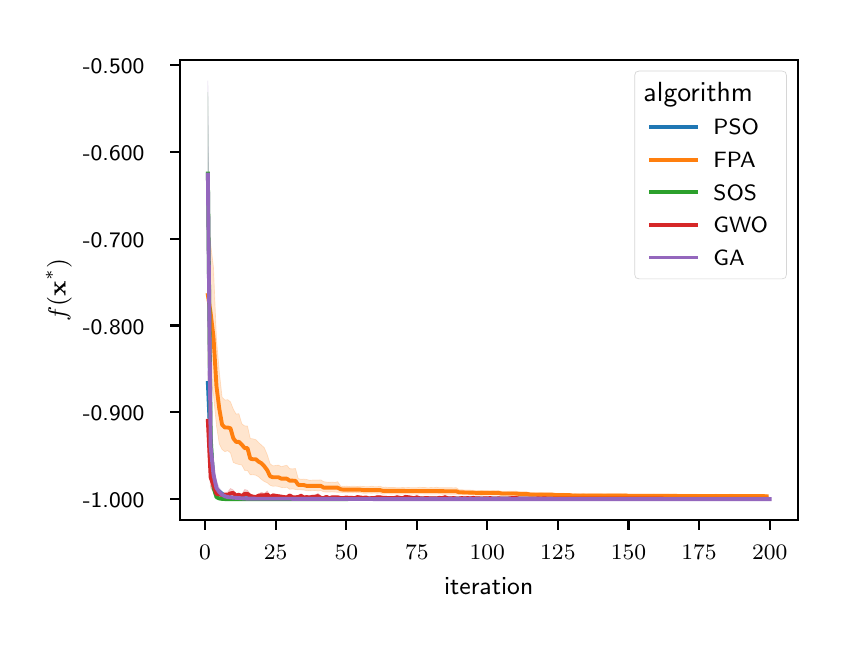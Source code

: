 \begingroup%
\makeatletter%
\begin{pgfpicture}%
\pgfpathrectangle{\pgfpointorigin}{\pgfqpoint{4.0in}{3.0in}}%
\pgfusepath{use as bounding box, clip}%
\begin{pgfscope}%
\pgfsetbuttcap%
\pgfsetmiterjoin%
\definecolor{currentfill}{rgb}{1.0,1.0,1.0}%
\pgfsetfillcolor{currentfill}%
\pgfsetlinewidth{0.0pt}%
\definecolor{currentstroke}{rgb}{1.0,1.0,1.0}%
\pgfsetstrokecolor{currentstroke}%
\pgfsetdash{}{0pt}%
\pgfpathmoveto{\pgfqpoint{0.0in}{0.0in}}%
\pgfpathlineto{\pgfqpoint{4.0in}{0.0in}}%
\pgfpathlineto{\pgfqpoint{4.0in}{3.0in}}%
\pgfpathlineto{\pgfqpoint{0.0in}{3.0in}}%
\pgfpathlineto{\pgfqpoint{0.0in}{0.0in}}%
\pgfpathclose%
\pgfusepath{fill}%
\end{pgfscope}%
\begin{pgfscope}%
\pgfsetbuttcap%
\pgfsetmiterjoin%
\definecolor{currentfill}{rgb}{1.0,1.0,1.0}%
\pgfsetfillcolor{currentfill}%
\pgfsetlinewidth{0.0pt}%
\definecolor{currentstroke}{rgb}{0.0,0.0,0.0}%
\pgfsetstrokecolor{currentstroke}%
\pgfsetstrokeopacity{0.0}%
\pgfsetdash{}{0pt}%
\pgfpathmoveto{\pgfqpoint{0.761in}{0.539in}}%
\pgfpathlineto{\pgfqpoint{3.85in}{0.539in}}%
\pgfpathlineto{\pgfqpoint{3.85in}{2.838in}}%
\pgfpathlineto{\pgfqpoint{0.761in}{2.838in}}%
\pgfpathlineto{\pgfqpoint{0.761in}{0.539in}}%
\pgfpathclose%
\pgfusepath{fill}%
\end{pgfscope}%
\begin{pgfscope}%
\pgfpathrectangle{\pgfqpoint{0.761in}{0.539in}}{\pgfqpoint{3.089in}{2.3in}}%
\pgfusepath{clip}%
\pgfsetbuttcap%
\pgfsetroundjoin%
\definecolor{currentfill}{rgb}{0.122,0.467,0.706}%
\pgfsetfillcolor{currentfill}%
\pgfsetfillopacity{0.2}%
\pgfsetlinewidth{0.241pt}%
\definecolor{currentstroke}{rgb}{0.122,0.467,0.706}%
\pgfsetstrokecolor{currentstroke}%
\pgfsetstrokeopacity{0.2}%
\pgfsetdash{}{0pt}%
\pgfsys@defobject{currentmarker}{\pgfqpoint{0.901in}{0.643in}}{\pgfqpoint{3.695in}{1.608in}}{%
\pgfpathmoveto{\pgfqpoint{0.901in}{1.608in}}%
\pgfpathlineto{\pgfqpoint{0.901in}{0.96in}}%
\pgfpathlineto{\pgfqpoint{0.915in}{0.785in}}%
\pgfpathlineto{\pgfqpoint{0.929in}{0.704in}}%
\pgfpathlineto{\pgfqpoint{0.944in}{0.678in}}%
\pgfpathlineto{\pgfqpoint{0.958in}{0.669in}}%
\pgfpathlineto{\pgfqpoint{0.972in}{0.66in}}%
\pgfpathlineto{\pgfqpoint{0.986in}{0.654in}}%
\pgfpathlineto{\pgfqpoint{1.0in}{0.648in}}%
\pgfpathlineto{\pgfqpoint{1.014in}{0.646in}}%
\pgfpathlineto{\pgfqpoint{1.028in}{0.645in}}%
\pgfpathlineto{\pgfqpoint{1.042in}{0.645in}}%
\pgfpathlineto{\pgfqpoint{1.056in}{0.645in}}%
\pgfpathlineto{\pgfqpoint{1.071in}{0.644in}}%
\pgfpathlineto{\pgfqpoint{1.085in}{0.644in}}%
\pgfpathlineto{\pgfqpoint{1.099in}{0.644in}}%
\pgfpathlineto{\pgfqpoint{1.113in}{0.644in}}%
\pgfpathlineto{\pgfqpoint{1.127in}{0.644in}}%
\pgfpathlineto{\pgfqpoint{1.141in}{0.643in}}%
\pgfpathlineto{\pgfqpoint{1.155in}{0.643in}}%
\pgfpathlineto{\pgfqpoint{1.169in}{0.643in}}%
\pgfpathlineto{\pgfqpoint{1.183in}{0.643in}}%
\pgfpathlineto{\pgfqpoint{1.198in}{0.643in}}%
\pgfpathlineto{\pgfqpoint{1.212in}{0.643in}}%
\pgfpathlineto{\pgfqpoint{1.226in}{0.643in}}%
\pgfpathlineto{\pgfqpoint{1.24in}{0.643in}}%
\pgfpathlineto{\pgfqpoint{1.254in}{0.643in}}%
\pgfpathlineto{\pgfqpoint{1.268in}{0.643in}}%
\pgfpathlineto{\pgfqpoint{1.282in}{0.643in}}%
\pgfpathlineto{\pgfqpoint{1.296in}{0.643in}}%
\pgfpathlineto{\pgfqpoint{1.31in}{0.643in}}%
\pgfpathlineto{\pgfqpoint{1.325in}{0.643in}}%
\pgfpathlineto{\pgfqpoint{1.339in}{0.643in}}%
\pgfpathlineto{\pgfqpoint{1.353in}{0.643in}}%
\pgfpathlineto{\pgfqpoint{1.367in}{0.643in}}%
\pgfpathlineto{\pgfqpoint{1.381in}{0.643in}}%
\pgfpathlineto{\pgfqpoint{1.395in}{0.643in}}%
\pgfpathlineto{\pgfqpoint{1.409in}{0.643in}}%
\pgfpathlineto{\pgfqpoint{1.423in}{0.643in}}%
\pgfpathlineto{\pgfqpoint{1.438in}{0.643in}}%
\pgfpathlineto{\pgfqpoint{1.452in}{0.643in}}%
\pgfpathlineto{\pgfqpoint{1.466in}{0.643in}}%
\pgfpathlineto{\pgfqpoint{1.48in}{0.643in}}%
\pgfpathlineto{\pgfqpoint{1.494in}{0.643in}}%
\pgfpathlineto{\pgfqpoint{1.508in}{0.643in}}%
\pgfpathlineto{\pgfqpoint{1.522in}{0.643in}}%
\pgfpathlineto{\pgfqpoint{1.536in}{0.643in}}%
\pgfpathlineto{\pgfqpoint{1.55in}{0.643in}}%
\pgfpathlineto{\pgfqpoint{1.565in}{0.643in}}%
\pgfpathlineto{\pgfqpoint{1.579in}{0.643in}}%
\pgfpathlineto{\pgfqpoint{1.593in}{0.643in}}%
\pgfpathlineto{\pgfqpoint{1.607in}{0.643in}}%
\pgfpathlineto{\pgfqpoint{1.621in}{0.643in}}%
\pgfpathlineto{\pgfqpoint{1.635in}{0.643in}}%
\pgfpathlineto{\pgfqpoint{1.649in}{0.643in}}%
\pgfpathlineto{\pgfqpoint{1.663in}{0.643in}}%
\pgfpathlineto{\pgfqpoint{1.677in}{0.643in}}%
\pgfpathlineto{\pgfqpoint{1.692in}{0.643in}}%
\pgfpathlineto{\pgfqpoint{1.706in}{0.643in}}%
\pgfpathlineto{\pgfqpoint{1.72in}{0.643in}}%
\pgfpathlineto{\pgfqpoint{1.734in}{0.643in}}%
\pgfpathlineto{\pgfqpoint{1.748in}{0.643in}}%
\pgfpathlineto{\pgfqpoint{1.762in}{0.643in}}%
\pgfpathlineto{\pgfqpoint{1.776in}{0.643in}}%
\pgfpathlineto{\pgfqpoint{1.79in}{0.643in}}%
\pgfpathlineto{\pgfqpoint{1.804in}{0.643in}}%
\pgfpathlineto{\pgfqpoint{1.819in}{0.643in}}%
\pgfpathlineto{\pgfqpoint{1.833in}{0.643in}}%
\pgfpathlineto{\pgfqpoint{1.847in}{0.643in}}%
\pgfpathlineto{\pgfqpoint{1.861in}{0.643in}}%
\pgfpathlineto{\pgfqpoint{1.875in}{0.643in}}%
\pgfpathlineto{\pgfqpoint{1.889in}{0.643in}}%
\pgfpathlineto{\pgfqpoint{1.903in}{0.643in}}%
\pgfpathlineto{\pgfqpoint{1.917in}{0.643in}}%
\pgfpathlineto{\pgfqpoint{1.931in}{0.643in}}%
\pgfpathlineto{\pgfqpoint{1.946in}{0.643in}}%
\pgfpathlineto{\pgfqpoint{1.96in}{0.643in}}%
\pgfpathlineto{\pgfqpoint{1.974in}{0.643in}}%
\pgfpathlineto{\pgfqpoint{1.988in}{0.643in}}%
\pgfpathlineto{\pgfqpoint{2.002in}{0.643in}}%
\pgfpathlineto{\pgfqpoint{2.016in}{0.643in}}%
\pgfpathlineto{\pgfqpoint{2.03in}{0.643in}}%
\pgfpathlineto{\pgfqpoint{2.044in}{0.643in}}%
\pgfpathlineto{\pgfqpoint{2.058in}{0.643in}}%
\pgfpathlineto{\pgfqpoint{2.073in}{0.643in}}%
\pgfpathlineto{\pgfqpoint{2.087in}{0.643in}}%
\pgfpathlineto{\pgfqpoint{2.101in}{0.643in}}%
\pgfpathlineto{\pgfqpoint{2.115in}{0.643in}}%
\pgfpathlineto{\pgfqpoint{2.129in}{0.643in}}%
\pgfpathlineto{\pgfqpoint{2.143in}{0.643in}}%
\pgfpathlineto{\pgfqpoint{2.157in}{0.643in}}%
\pgfpathlineto{\pgfqpoint{2.171in}{0.643in}}%
\pgfpathlineto{\pgfqpoint{2.185in}{0.643in}}%
\pgfpathlineto{\pgfqpoint{2.2in}{0.643in}}%
\pgfpathlineto{\pgfqpoint{2.214in}{0.643in}}%
\pgfpathlineto{\pgfqpoint{2.228in}{0.643in}}%
\pgfpathlineto{\pgfqpoint{2.242in}{0.643in}}%
\pgfpathlineto{\pgfqpoint{2.256in}{0.643in}}%
\pgfpathlineto{\pgfqpoint{2.27in}{0.643in}}%
\pgfpathlineto{\pgfqpoint{2.284in}{0.643in}}%
\pgfpathlineto{\pgfqpoint{2.298in}{0.643in}}%
\pgfpathlineto{\pgfqpoint{2.312in}{0.643in}}%
\pgfpathlineto{\pgfqpoint{2.327in}{0.643in}}%
\pgfpathlineto{\pgfqpoint{2.341in}{0.643in}}%
\pgfpathlineto{\pgfqpoint{2.355in}{0.643in}}%
\pgfpathlineto{\pgfqpoint{2.369in}{0.643in}}%
\pgfpathlineto{\pgfqpoint{2.383in}{0.643in}}%
\pgfpathlineto{\pgfqpoint{2.397in}{0.643in}}%
\pgfpathlineto{\pgfqpoint{2.411in}{0.643in}}%
\pgfpathlineto{\pgfqpoint{2.425in}{0.643in}}%
\pgfpathlineto{\pgfqpoint{2.439in}{0.643in}}%
\pgfpathlineto{\pgfqpoint{2.454in}{0.643in}}%
\pgfpathlineto{\pgfqpoint{2.468in}{0.643in}}%
\pgfpathlineto{\pgfqpoint{2.482in}{0.643in}}%
\pgfpathlineto{\pgfqpoint{2.496in}{0.643in}}%
\pgfpathlineto{\pgfqpoint{2.51in}{0.643in}}%
\pgfpathlineto{\pgfqpoint{2.524in}{0.643in}}%
\pgfpathlineto{\pgfqpoint{2.538in}{0.643in}}%
\pgfpathlineto{\pgfqpoint{2.552in}{0.643in}}%
\pgfpathlineto{\pgfqpoint{2.566in}{0.643in}}%
\pgfpathlineto{\pgfqpoint{2.581in}{0.643in}}%
\pgfpathlineto{\pgfqpoint{2.595in}{0.643in}}%
\pgfpathlineto{\pgfqpoint{2.609in}{0.643in}}%
\pgfpathlineto{\pgfqpoint{2.623in}{0.643in}}%
\pgfpathlineto{\pgfqpoint{2.637in}{0.643in}}%
\pgfpathlineto{\pgfqpoint{2.651in}{0.643in}}%
\pgfpathlineto{\pgfqpoint{2.665in}{0.643in}}%
\pgfpathlineto{\pgfqpoint{2.679in}{0.643in}}%
\pgfpathlineto{\pgfqpoint{2.693in}{0.643in}}%
\pgfpathlineto{\pgfqpoint{2.708in}{0.643in}}%
\pgfpathlineto{\pgfqpoint{2.722in}{0.643in}}%
\pgfpathlineto{\pgfqpoint{2.736in}{0.643in}}%
\pgfpathlineto{\pgfqpoint{2.75in}{0.643in}}%
\pgfpathlineto{\pgfqpoint{2.764in}{0.643in}}%
\pgfpathlineto{\pgfqpoint{2.778in}{0.643in}}%
\pgfpathlineto{\pgfqpoint{2.792in}{0.643in}}%
\pgfpathlineto{\pgfqpoint{2.806in}{0.643in}}%
\pgfpathlineto{\pgfqpoint{2.821in}{0.643in}}%
\pgfpathlineto{\pgfqpoint{2.835in}{0.643in}}%
\pgfpathlineto{\pgfqpoint{2.849in}{0.643in}}%
\pgfpathlineto{\pgfqpoint{2.863in}{0.643in}}%
\pgfpathlineto{\pgfqpoint{2.877in}{0.643in}}%
\pgfpathlineto{\pgfqpoint{2.891in}{0.643in}}%
\pgfpathlineto{\pgfqpoint{2.905in}{0.643in}}%
\pgfpathlineto{\pgfqpoint{2.919in}{0.643in}}%
\pgfpathlineto{\pgfqpoint{2.933in}{0.643in}}%
\pgfpathlineto{\pgfqpoint{2.948in}{0.643in}}%
\pgfpathlineto{\pgfqpoint{2.962in}{0.643in}}%
\pgfpathlineto{\pgfqpoint{2.976in}{0.643in}}%
\pgfpathlineto{\pgfqpoint{2.99in}{0.643in}}%
\pgfpathlineto{\pgfqpoint{3.004in}{0.643in}}%
\pgfpathlineto{\pgfqpoint{3.018in}{0.643in}}%
\pgfpathlineto{\pgfqpoint{3.032in}{0.643in}}%
\pgfpathlineto{\pgfqpoint{3.046in}{0.643in}}%
\pgfpathlineto{\pgfqpoint{3.06in}{0.643in}}%
\pgfpathlineto{\pgfqpoint{3.075in}{0.643in}}%
\pgfpathlineto{\pgfqpoint{3.089in}{0.643in}}%
\pgfpathlineto{\pgfqpoint{3.103in}{0.643in}}%
\pgfpathlineto{\pgfqpoint{3.117in}{0.643in}}%
\pgfpathlineto{\pgfqpoint{3.131in}{0.643in}}%
\pgfpathlineto{\pgfqpoint{3.145in}{0.643in}}%
\pgfpathlineto{\pgfqpoint{3.159in}{0.643in}}%
\pgfpathlineto{\pgfqpoint{3.173in}{0.643in}}%
\pgfpathlineto{\pgfqpoint{3.187in}{0.643in}}%
\pgfpathlineto{\pgfqpoint{3.202in}{0.643in}}%
\pgfpathlineto{\pgfqpoint{3.216in}{0.643in}}%
\pgfpathlineto{\pgfqpoint{3.23in}{0.643in}}%
\pgfpathlineto{\pgfqpoint{3.244in}{0.643in}}%
\pgfpathlineto{\pgfqpoint{3.258in}{0.643in}}%
\pgfpathlineto{\pgfqpoint{3.272in}{0.643in}}%
\pgfpathlineto{\pgfqpoint{3.286in}{0.643in}}%
\pgfpathlineto{\pgfqpoint{3.3in}{0.643in}}%
\pgfpathlineto{\pgfqpoint{3.314in}{0.643in}}%
\pgfpathlineto{\pgfqpoint{3.329in}{0.643in}}%
\pgfpathlineto{\pgfqpoint{3.343in}{0.643in}}%
\pgfpathlineto{\pgfqpoint{3.357in}{0.643in}}%
\pgfpathlineto{\pgfqpoint{3.371in}{0.643in}}%
\pgfpathlineto{\pgfqpoint{3.385in}{0.643in}}%
\pgfpathlineto{\pgfqpoint{3.399in}{0.643in}}%
\pgfpathlineto{\pgfqpoint{3.413in}{0.643in}}%
\pgfpathlineto{\pgfqpoint{3.427in}{0.643in}}%
\pgfpathlineto{\pgfqpoint{3.441in}{0.643in}}%
\pgfpathlineto{\pgfqpoint{3.456in}{0.643in}}%
\pgfpathlineto{\pgfqpoint{3.47in}{0.643in}}%
\pgfpathlineto{\pgfqpoint{3.484in}{0.643in}}%
\pgfpathlineto{\pgfqpoint{3.498in}{0.643in}}%
\pgfpathlineto{\pgfqpoint{3.512in}{0.643in}}%
\pgfpathlineto{\pgfqpoint{3.526in}{0.643in}}%
\pgfpathlineto{\pgfqpoint{3.54in}{0.643in}}%
\pgfpathlineto{\pgfqpoint{3.554in}{0.643in}}%
\pgfpathlineto{\pgfqpoint{3.568in}{0.643in}}%
\pgfpathlineto{\pgfqpoint{3.583in}{0.643in}}%
\pgfpathlineto{\pgfqpoint{3.597in}{0.643in}}%
\pgfpathlineto{\pgfqpoint{3.611in}{0.643in}}%
\pgfpathlineto{\pgfqpoint{3.625in}{0.643in}}%
\pgfpathlineto{\pgfqpoint{3.639in}{0.643in}}%
\pgfpathlineto{\pgfqpoint{3.653in}{0.643in}}%
\pgfpathlineto{\pgfqpoint{3.667in}{0.643in}}%
\pgfpathlineto{\pgfqpoint{3.681in}{0.643in}}%
\pgfpathlineto{\pgfqpoint{3.695in}{0.643in}}%
\pgfpathlineto{\pgfqpoint{3.695in}{0.649in}}%
\pgfpathlineto{\pgfqpoint{3.695in}{0.649in}}%
\pgfpathlineto{\pgfqpoint{3.681in}{0.649in}}%
\pgfpathlineto{\pgfqpoint{3.667in}{0.649in}}%
\pgfpathlineto{\pgfqpoint{3.653in}{0.649in}}%
\pgfpathlineto{\pgfqpoint{3.639in}{0.649in}}%
\pgfpathlineto{\pgfqpoint{3.625in}{0.649in}}%
\pgfpathlineto{\pgfqpoint{3.611in}{0.649in}}%
\pgfpathlineto{\pgfqpoint{3.597in}{0.649in}}%
\pgfpathlineto{\pgfqpoint{3.583in}{0.649in}}%
\pgfpathlineto{\pgfqpoint{3.568in}{0.649in}}%
\pgfpathlineto{\pgfqpoint{3.554in}{0.649in}}%
\pgfpathlineto{\pgfqpoint{3.54in}{0.649in}}%
\pgfpathlineto{\pgfqpoint{3.526in}{0.649in}}%
\pgfpathlineto{\pgfqpoint{3.512in}{0.649in}}%
\pgfpathlineto{\pgfqpoint{3.498in}{0.649in}}%
\pgfpathlineto{\pgfqpoint{3.484in}{0.649in}}%
\pgfpathlineto{\pgfqpoint{3.47in}{0.649in}}%
\pgfpathlineto{\pgfqpoint{3.456in}{0.649in}}%
\pgfpathlineto{\pgfqpoint{3.441in}{0.649in}}%
\pgfpathlineto{\pgfqpoint{3.427in}{0.649in}}%
\pgfpathlineto{\pgfqpoint{3.413in}{0.649in}}%
\pgfpathlineto{\pgfqpoint{3.399in}{0.649in}}%
\pgfpathlineto{\pgfqpoint{3.385in}{0.649in}}%
\pgfpathlineto{\pgfqpoint{3.371in}{0.649in}}%
\pgfpathlineto{\pgfqpoint{3.357in}{0.649in}}%
\pgfpathlineto{\pgfqpoint{3.343in}{0.649in}}%
\pgfpathlineto{\pgfqpoint{3.329in}{0.649in}}%
\pgfpathlineto{\pgfqpoint{3.314in}{0.649in}}%
\pgfpathlineto{\pgfqpoint{3.3in}{0.649in}}%
\pgfpathlineto{\pgfqpoint{3.286in}{0.649in}}%
\pgfpathlineto{\pgfqpoint{3.272in}{0.649in}}%
\pgfpathlineto{\pgfqpoint{3.258in}{0.649in}}%
\pgfpathlineto{\pgfqpoint{3.244in}{0.649in}}%
\pgfpathlineto{\pgfqpoint{3.23in}{0.649in}}%
\pgfpathlineto{\pgfqpoint{3.216in}{0.649in}}%
\pgfpathlineto{\pgfqpoint{3.202in}{0.649in}}%
\pgfpathlineto{\pgfqpoint{3.187in}{0.649in}}%
\pgfpathlineto{\pgfqpoint{3.173in}{0.649in}}%
\pgfpathlineto{\pgfqpoint{3.159in}{0.649in}}%
\pgfpathlineto{\pgfqpoint{3.145in}{0.649in}}%
\pgfpathlineto{\pgfqpoint{3.131in}{0.649in}}%
\pgfpathlineto{\pgfqpoint{3.117in}{0.649in}}%
\pgfpathlineto{\pgfqpoint{3.103in}{0.649in}}%
\pgfpathlineto{\pgfqpoint{3.089in}{0.649in}}%
\pgfpathlineto{\pgfqpoint{3.075in}{0.649in}}%
\pgfpathlineto{\pgfqpoint{3.06in}{0.649in}}%
\pgfpathlineto{\pgfqpoint{3.046in}{0.649in}}%
\pgfpathlineto{\pgfqpoint{3.032in}{0.649in}}%
\pgfpathlineto{\pgfqpoint{3.018in}{0.649in}}%
\pgfpathlineto{\pgfqpoint{3.004in}{0.649in}}%
\pgfpathlineto{\pgfqpoint{2.99in}{0.649in}}%
\pgfpathlineto{\pgfqpoint{2.976in}{0.649in}}%
\pgfpathlineto{\pgfqpoint{2.962in}{0.649in}}%
\pgfpathlineto{\pgfqpoint{2.948in}{0.649in}}%
\pgfpathlineto{\pgfqpoint{2.933in}{0.649in}}%
\pgfpathlineto{\pgfqpoint{2.919in}{0.649in}}%
\pgfpathlineto{\pgfqpoint{2.905in}{0.649in}}%
\pgfpathlineto{\pgfqpoint{2.891in}{0.649in}}%
\pgfpathlineto{\pgfqpoint{2.877in}{0.649in}}%
\pgfpathlineto{\pgfqpoint{2.863in}{0.649in}}%
\pgfpathlineto{\pgfqpoint{2.849in}{0.649in}}%
\pgfpathlineto{\pgfqpoint{2.835in}{0.649in}}%
\pgfpathlineto{\pgfqpoint{2.821in}{0.649in}}%
\pgfpathlineto{\pgfqpoint{2.806in}{0.649in}}%
\pgfpathlineto{\pgfqpoint{2.792in}{0.649in}}%
\pgfpathlineto{\pgfqpoint{2.778in}{0.649in}}%
\pgfpathlineto{\pgfqpoint{2.764in}{0.651in}}%
\pgfpathlineto{\pgfqpoint{2.75in}{0.649in}}%
\pgfpathlineto{\pgfqpoint{2.736in}{0.649in}}%
\pgfpathlineto{\pgfqpoint{2.722in}{0.649in}}%
\pgfpathlineto{\pgfqpoint{2.708in}{0.649in}}%
\pgfpathlineto{\pgfqpoint{2.693in}{0.649in}}%
\pgfpathlineto{\pgfqpoint{2.679in}{0.649in}}%
\pgfpathlineto{\pgfqpoint{2.665in}{0.649in}}%
\pgfpathlineto{\pgfqpoint{2.651in}{0.649in}}%
\pgfpathlineto{\pgfqpoint{2.637in}{0.649in}}%
\pgfpathlineto{\pgfqpoint{2.623in}{0.649in}}%
\pgfpathlineto{\pgfqpoint{2.609in}{0.649in}}%
\pgfpathlineto{\pgfqpoint{2.595in}{0.649in}}%
\pgfpathlineto{\pgfqpoint{2.581in}{0.649in}}%
\pgfpathlineto{\pgfqpoint{2.566in}{0.649in}}%
\pgfpathlineto{\pgfqpoint{2.552in}{0.649in}}%
\pgfpathlineto{\pgfqpoint{2.538in}{0.649in}}%
\pgfpathlineto{\pgfqpoint{2.524in}{0.649in}}%
\pgfpathlineto{\pgfqpoint{2.51in}{0.651in}}%
\pgfpathlineto{\pgfqpoint{2.496in}{0.649in}}%
\pgfpathlineto{\pgfqpoint{2.482in}{0.649in}}%
\pgfpathlineto{\pgfqpoint{2.468in}{0.649in}}%
\pgfpathlineto{\pgfqpoint{2.454in}{0.649in}}%
\pgfpathlineto{\pgfqpoint{2.439in}{0.649in}}%
\pgfpathlineto{\pgfqpoint{2.425in}{0.649in}}%
\pgfpathlineto{\pgfqpoint{2.411in}{0.649in}}%
\pgfpathlineto{\pgfqpoint{2.397in}{0.649in}}%
\pgfpathlineto{\pgfqpoint{2.383in}{0.649in}}%
\pgfpathlineto{\pgfqpoint{2.369in}{0.649in}}%
\pgfpathlineto{\pgfqpoint{2.355in}{0.649in}}%
\pgfpathlineto{\pgfqpoint{2.341in}{0.649in}}%
\pgfpathlineto{\pgfqpoint{2.327in}{0.649in}}%
\pgfpathlineto{\pgfqpoint{2.312in}{0.649in}}%
\pgfpathlineto{\pgfqpoint{2.298in}{0.649in}}%
\pgfpathlineto{\pgfqpoint{2.284in}{0.649in}}%
\pgfpathlineto{\pgfqpoint{2.27in}{0.649in}}%
\pgfpathlineto{\pgfqpoint{2.256in}{0.649in}}%
\pgfpathlineto{\pgfqpoint{2.242in}{0.649in}}%
\pgfpathlineto{\pgfqpoint{2.228in}{0.649in}}%
\pgfpathlineto{\pgfqpoint{2.214in}{0.649in}}%
\pgfpathlineto{\pgfqpoint{2.2in}{0.651in}}%
\pgfpathlineto{\pgfqpoint{2.185in}{0.649in}}%
\pgfpathlineto{\pgfqpoint{2.171in}{0.649in}}%
\pgfpathlineto{\pgfqpoint{2.157in}{0.649in}}%
\pgfpathlineto{\pgfqpoint{2.143in}{0.649in}}%
\pgfpathlineto{\pgfqpoint{2.129in}{0.649in}}%
\pgfpathlineto{\pgfqpoint{2.115in}{0.649in}}%
\pgfpathlineto{\pgfqpoint{2.101in}{0.649in}}%
\pgfpathlineto{\pgfqpoint{2.087in}{0.649in}}%
\pgfpathlineto{\pgfqpoint{2.073in}{0.649in}}%
\pgfpathlineto{\pgfqpoint{2.058in}{0.649in}}%
\pgfpathlineto{\pgfqpoint{2.044in}{0.649in}}%
\pgfpathlineto{\pgfqpoint{2.03in}{0.649in}}%
\pgfpathlineto{\pgfqpoint{2.016in}{0.649in}}%
\pgfpathlineto{\pgfqpoint{2.002in}{0.649in}}%
\pgfpathlineto{\pgfqpoint{1.988in}{0.649in}}%
\pgfpathlineto{\pgfqpoint{1.974in}{0.649in}}%
\pgfpathlineto{\pgfqpoint{1.96in}{0.649in}}%
\pgfpathlineto{\pgfqpoint{1.946in}{0.649in}}%
\pgfpathlineto{\pgfqpoint{1.931in}{0.649in}}%
\pgfpathlineto{\pgfqpoint{1.917in}{0.649in}}%
\pgfpathlineto{\pgfqpoint{1.903in}{0.649in}}%
\pgfpathlineto{\pgfqpoint{1.889in}{0.649in}}%
\pgfpathlineto{\pgfqpoint{1.875in}{0.649in}}%
\pgfpathlineto{\pgfqpoint{1.861in}{0.649in}}%
\pgfpathlineto{\pgfqpoint{1.847in}{0.649in}}%
\pgfpathlineto{\pgfqpoint{1.833in}{0.649in}}%
\pgfpathlineto{\pgfqpoint{1.819in}{0.649in}}%
\pgfpathlineto{\pgfqpoint{1.804in}{0.649in}}%
\pgfpathlineto{\pgfqpoint{1.79in}{0.649in}}%
\pgfpathlineto{\pgfqpoint{1.776in}{0.649in}}%
\pgfpathlineto{\pgfqpoint{1.762in}{0.649in}}%
\pgfpathlineto{\pgfqpoint{1.748in}{0.649in}}%
\pgfpathlineto{\pgfqpoint{1.734in}{0.649in}}%
\pgfpathlineto{\pgfqpoint{1.72in}{0.649in}}%
\pgfpathlineto{\pgfqpoint{1.706in}{0.649in}}%
\pgfpathlineto{\pgfqpoint{1.692in}{0.649in}}%
\pgfpathlineto{\pgfqpoint{1.677in}{0.649in}}%
\pgfpathlineto{\pgfqpoint{1.663in}{0.649in}}%
\pgfpathlineto{\pgfqpoint{1.649in}{0.649in}}%
\pgfpathlineto{\pgfqpoint{1.635in}{0.649in}}%
\pgfpathlineto{\pgfqpoint{1.621in}{0.649in}}%
\pgfpathlineto{\pgfqpoint{1.607in}{0.649in}}%
\pgfpathlineto{\pgfqpoint{1.593in}{0.649in}}%
\pgfpathlineto{\pgfqpoint{1.579in}{0.649in}}%
\pgfpathlineto{\pgfqpoint{1.565in}{0.649in}}%
\pgfpathlineto{\pgfqpoint{1.55in}{0.649in}}%
\pgfpathlineto{\pgfqpoint{1.536in}{0.649in}}%
\pgfpathlineto{\pgfqpoint{1.522in}{0.649in}}%
\pgfpathlineto{\pgfqpoint{1.508in}{0.649in}}%
\pgfpathlineto{\pgfqpoint{1.494in}{0.649in}}%
\pgfpathlineto{\pgfqpoint{1.48in}{0.649in}}%
\pgfpathlineto{\pgfqpoint{1.466in}{0.649in}}%
\pgfpathlineto{\pgfqpoint{1.452in}{0.651in}}%
\pgfpathlineto{\pgfqpoint{1.438in}{0.649in}}%
\pgfpathlineto{\pgfqpoint{1.423in}{0.649in}}%
\pgfpathlineto{\pgfqpoint{1.409in}{0.649in}}%
\pgfpathlineto{\pgfqpoint{1.395in}{0.649in}}%
\pgfpathlineto{\pgfqpoint{1.381in}{0.649in}}%
\pgfpathlineto{\pgfqpoint{1.367in}{0.649in}}%
\pgfpathlineto{\pgfqpoint{1.353in}{0.649in}}%
\pgfpathlineto{\pgfqpoint{1.339in}{0.649in}}%
\pgfpathlineto{\pgfqpoint{1.325in}{0.649in}}%
\pgfpathlineto{\pgfqpoint{1.31in}{0.649in}}%
\pgfpathlineto{\pgfqpoint{1.296in}{0.649in}}%
\pgfpathlineto{\pgfqpoint{1.282in}{0.649in}}%
\pgfpathlineto{\pgfqpoint{1.268in}{0.649in}}%
\pgfpathlineto{\pgfqpoint{1.254in}{0.649in}}%
\pgfpathlineto{\pgfqpoint{1.24in}{0.649in}}%
\pgfpathlineto{\pgfqpoint{1.226in}{0.649in}}%
\pgfpathlineto{\pgfqpoint{1.212in}{0.649in}}%
\pgfpathlineto{\pgfqpoint{1.198in}{0.649in}}%
\pgfpathlineto{\pgfqpoint{1.183in}{0.649in}}%
\pgfpathlineto{\pgfqpoint{1.169in}{0.649in}}%
\pgfpathlineto{\pgfqpoint{1.155in}{0.649in}}%
\pgfpathlineto{\pgfqpoint{1.141in}{0.649in}}%
\pgfpathlineto{\pgfqpoint{1.127in}{0.65in}}%
\pgfpathlineto{\pgfqpoint{1.113in}{0.65in}}%
\pgfpathlineto{\pgfqpoint{1.099in}{0.65in}}%
\pgfpathlineto{\pgfqpoint{1.085in}{0.65in}}%
\pgfpathlineto{\pgfqpoint{1.071in}{0.651in}}%
\pgfpathlineto{\pgfqpoint{1.056in}{0.651in}}%
\pgfpathlineto{\pgfqpoint{1.042in}{0.652in}}%
\pgfpathlineto{\pgfqpoint{1.028in}{0.653in}}%
\pgfpathlineto{\pgfqpoint{1.014in}{0.657in}}%
\pgfpathlineto{\pgfqpoint{1.0in}{0.659in}}%
\pgfpathlineto{\pgfqpoint{0.986in}{0.669in}}%
\pgfpathlineto{\pgfqpoint{0.972in}{0.679in}}%
\pgfpathlineto{\pgfqpoint{0.958in}{0.693in}}%
\pgfpathlineto{\pgfqpoint{0.944in}{0.706in}}%
\pgfpathlineto{\pgfqpoint{0.929in}{0.794in}}%
\pgfpathlineto{\pgfqpoint{0.915in}{1.068in}}%
\pgfpathlineto{\pgfqpoint{0.901in}{1.608in}}%
\pgfpathlineto{\pgfqpoint{0.901in}{1.608in}}%
\pgfpathclose%
\pgfusepath{stroke,fill}%
}%
\begin{pgfscope}%
\pgfsys@transformshift{0.0in}{0.0in}%
\pgfsys@useobject{currentmarker}{}%
\end{pgfscope}%
\end{pgfscope}%
\begin{pgfscope}%
\pgfpathrectangle{\pgfqpoint{0.761in}{0.539in}}{\pgfqpoint{3.089in}{2.3in}}%
\pgfusepath{clip}%
\pgfsetbuttcap%
\pgfsetroundjoin%
\definecolor{currentfill}{rgb}{1.0,0.498,0.055}%
\pgfsetfillcolor{currentfill}%
\pgfsetfillopacity{0.2}%
\pgfsetlinewidth{0.241pt}%
\definecolor{currentstroke}{rgb}{1.0,0.498,0.055}%
\pgfsetstrokecolor{currentstroke}%
\pgfsetstrokeopacity{0.2}%
\pgfsetdash{}{0pt}%
\pgfsys@defobject{currentmarker}{\pgfqpoint{0.901in}{0.65in}}{\pgfqpoint{3.695in}{2.067in}}{%
\pgfpathmoveto{\pgfqpoint{0.901in}{2.067in}}%
\pgfpathlineto{\pgfqpoint{0.901in}{1.318in}}%
\pgfpathlineto{\pgfqpoint{0.915in}{1.249in}}%
\pgfpathlineto{\pgfqpoint{0.929in}{1.163in}}%
\pgfpathlineto{\pgfqpoint{0.944in}{1.009in}}%
\pgfpathlineto{\pgfqpoint{0.958in}{0.919in}}%
\pgfpathlineto{\pgfqpoint{0.972in}{0.891in}}%
\pgfpathlineto{\pgfqpoint{0.986in}{0.88in}}%
\pgfpathlineto{\pgfqpoint{1.0in}{0.885in}}%
\pgfpathlineto{\pgfqpoint{1.014in}{0.874in}}%
\pgfpathlineto{\pgfqpoint{1.028in}{0.826in}}%
\pgfpathlineto{\pgfqpoint{1.042in}{0.82in}}%
\pgfpathlineto{\pgfqpoint{1.056in}{0.816in}}%
\pgfpathlineto{\pgfqpoint{1.071in}{0.813in}}%
\pgfpathlineto{\pgfqpoint{1.085in}{0.786in}}%
\pgfpathlineto{\pgfqpoint{1.099in}{0.786in}}%
\pgfpathlineto{\pgfqpoint{1.113in}{0.764in}}%
\pgfpathlineto{\pgfqpoint{1.127in}{0.765in}}%
\pgfpathlineto{\pgfqpoint{1.141in}{0.762in}}%
\pgfpathlineto{\pgfqpoint{1.155in}{0.754in}}%
\pgfpathlineto{\pgfqpoint{1.169in}{0.741in}}%
\pgfpathlineto{\pgfqpoint{1.183in}{0.731in}}%
\pgfpathlineto{\pgfqpoint{1.198in}{0.724in}}%
\pgfpathlineto{\pgfqpoint{1.212in}{0.712in}}%
\pgfpathlineto{\pgfqpoint{1.226in}{0.707in}}%
\pgfpathlineto{\pgfqpoint{1.24in}{0.708in}}%
\pgfpathlineto{\pgfqpoint{1.254in}{0.706in}}%
\pgfpathlineto{\pgfqpoint{1.268in}{0.701in}}%
\pgfpathlineto{\pgfqpoint{1.282in}{0.7in}}%
\pgfpathlineto{\pgfqpoint{1.296in}{0.702in}}%
\pgfpathlineto{\pgfqpoint{1.31in}{0.692in}}%
\pgfpathlineto{\pgfqpoint{1.325in}{0.694in}}%
\pgfpathlineto{\pgfqpoint{1.339in}{0.691in}}%
\pgfpathlineto{\pgfqpoint{1.353in}{0.689in}}%
\pgfpathlineto{\pgfqpoint{1.367in}{0.689in}}%
\pgfpathlineto{\pgfqpoint{1.381in}{0.688in}}%
\pgfpathlineto{\pgfqpoint{1.395in}{0.685in}}%
\pgfpathlineto{\pgfqpoint{1.409in}{0.684in}}%
\pgfpathlineto{\pgfqpoint{1.423in}{0.685in}}%
\pgfpathlineto{\pgfqpoint{1.438in}{0.686in}}%
\pgfpathlineto{\pgfqpoint{1.452in}{0.683in}}%
\pgfpathlineto{\pgfqpoint{1.466in}{0.686in}}%
\pgfpathlineto{\pgfqpoint{1.48in}{0.679in}}%
\pgfpathlineto{\pgfqpoint{1.494in}{0.678in}}%
\pgfpathlineto{\pgfqpoint{1.508in}{0.678in}}%
\pgfpathlineto{\pgfqpoint{1.522in}{0.679in}}%
\pgfpathlineto{\pgfqpoint{1.536in}{0.678in}}%
\pgfpathlineto{\pgfqpoint{1.55in}{0.677in}}%
\pgfpathlineto{\pgfqpoint{1.565in}{0.677in}}%
\pgfpathlineto{\pgfqpoint{1.579in}{0.675in}}%
\pgfpathlineto{\pgfqpoint{1.593in}{0.675in}}%
\pgfpathlineto{\pgfqpoint{1.607in}{0.674in}}%
\pgfpathlineto{\pgfqpoint{1.621in}{0.674in}}%
\pgfpathlineto{\pgfqpoint{1.635in}{0.675in}}%
\pgfpathlineto{\pgfqpoint{1.649in}{0.674in}}%
\pgfpathlineto{\pgfqpoint{1.663in}{0.675in}}%
\pgfpathlineto{\pgfqpoint{1.677in}{0.672in}}%
\pgfpathlineto{\pgfqpoint{1.692in}{0.672in}}%
\pgfpathlineto{\pgfqpoint{1.706in}{0.673in}}%
\pgfpathlineto{\pgfqpoint{1.72in}{0.672in}}%
\pgfpathlineto{\pgfqpoint{1.734in}{0.673in}}%
\pgfpathlineto{\pgfqpoint{1.748in}{0.672in}}%
\pgfpathlineto{\pgfqpoint{1.762in}{0.673in}}%
\pgfpathlineto{\pgfqpoint{1.776in}{0.667in}}%
\pgfpathlineto{\pgfqpoint{1.79in}{0.669in}}%
\pgfpathlineto{\pgfqpoint{1.804in}{0.669in}}%
\pgfpathlineto{\pgfqpoint{1.819in}{0.668in}}%
\pgfpathlineto{\pgfqpoint{1.833in}{0.669in}}%
\pgfpathlineto{\pgfqpoint{1.847in}{0.668in}}%
\pgfpathlineto{\pgfqpoint{1.861in}{0.668in}}%
\pgfpathlineto{\pgfqpoint{1.875in}{0.668in}}%
\pgfpathlineto{\pgfqpoint{1.889in}{0.669in}}%
\pgfpathlineto{\pgfqpoint{1.903in}{0.669in}}%
\pgfpathlineto{\pgfqpoint{1.917in}{0.668in}}%
\pgfpathlineto{\pgfqpoint{1.931in}{0.668in}}%
\pgfpathlineto{\pgfqpoint{1.946in}{0.667in}}%
\pgfpathlineto{\pgfqpoint{1.96in}{0.669in}}%
\pgfpathlineto{\pgfqpoint{1.974in}{0.669in}}%
\pgfpathlineto{\pgfqpoint{1.988in}{0.668in}}%
\pgfpathlineto{\pgfqpoint{2.002in}{0.668in}}%
\pgfpathlineto{\pgfqpoint{2.016in}{0.668in}}%
\pgfpathlineto{\pgfqpoint{2.03in}{0.668in}}%
\pgfpathlineto{\pgfqpoint{2.044in}{0.668in}}%
\pgfpathlineto{\pgfqpoint{2.058in}{0.669in}}%
\pgfpathlineto{\pgfqpoint{2.073in}{0.667in}}%
\pgfpathlineto{\pgfqpoint{2.087in}{0.667in}}%
\pgfpathlineto{\pgfqpoint{2.101in}{0.667in}}%
\pgfpathlineto{\pgfqpoint{2.115in}{0.667in}}%
\pgfpathlineto{\pgfqpoint{2.129in}{0.667in}}%
\pgfpathlineto{\pgfqpoint{2.143in}{0.667in}}%
\pgfpathlineto{\pgfqpoint{2.157in}{0.666in}}%
\pgfpathlineto{\pgfqpoint{2.171in}{0.666in}}%
\pgfpathlineto{\pgfqpoint{2.185in}{0.664in}}%
\pgfpathlineto{\pgfqpoint{2.2in}{0.664in}}%
\pgfpathlineto{\pgfqpoint{2.214in}{0.664in}}%
\pgfpathlineto{\pgfqpoint{2.228in}{0.665in}}%
\pgfpathlineto{\pgfqpoint{2.242in}{0.663in}}%
\pgfpathlineto{\pgfqpoint{2.256in}{0.663in}}%
\pgfpathlineto{\pgfqpoint{2.27in}{0.662in}}%
\pgfpathlineto{\pgfqpoint{2.284in}{0.663in}}%
\pgfpathlineto{\pgfqpoint{2.298in}{0.663in}}%
\pgfpathlineto{\pgfqpoint{2.312in}{0.664in}}%
\pgfpathlineto{\pgfqpoint{2.327in}{0.663in}}%
\pgfpathlineto{\pgfqpoint{2.341in}{0.663in}}%
\pgfpathlineto{\pgfqpoint{2.355in}{0.663in}}%
\pgfpathlineto{\pgfqpoint{2.369in}{0.66in}}%
\pgfpathlineto{\pgfqpoint{2.383in}{0.661in}}%
\pgfpathlineto{\pgfqpoint{2.397in}{0.66in}}%
\pgfpathlineto{\pgfqpoint{2.411in}{0.661in}}%
\pgfpathlineto{\pgfqpoint{2.425in}{0.661in}}%
\pgfpathlineto{\pgfqpoint{2.439in}{0.662in}}%
\pgfpathlineto{\pgfqpoint{2.454in}{0.66in}}%
\pgfpathlineto{\pgfqpoint{2.468in}{0.66in}}%
\pgfpathlineto{\pgfqpoint{2.482in}{0.66in}}%
\pgfpathlineto{\pgfqpoint{2.496in}{0.66in}}%
\pgfpathlineto{\pgfqpoint{2.51in}{0.658in}}%
\pgfpathlineto{\pgfqpoint{2.524in}{0.657in}}%
\pgfpathlineto{\pgfqpoint{2.538in}{0.658in}}%
\pgfpathlineto{\pgfqpoint{2.552in}{0.658in}}%
\pgfpathlineto{\pgfqpoint{2.566in}{0.657in}}%
\pgfpathlineto{\pgfqpoint{2.581in}{0.658in}}%
\pgfpathlineto{\pgfqpoint{2.595in}{0.657in}}%
\pgfpathlineto{\pgfqpoint{2.609in}{0.657in}}%
\pgfpathlineto{\pgfqpoint{2.623in}{0.657in}}%
\pgfpathlineto{\pgfqpoint{2.637in}{0.655in}}%
\pgfpathlineto{\pgfqpoint{2.651in}{0.656in}}%
\pgfpathlineto{\pgfqpoint{2.665in}{0.655in}}%
\pgfpathlineto{\pgfqpoint{2.679in}{0.655in}}%
\pgfpathlineto{\pgfqpoint{2.693in}{0.655in}}%
\pgfpathlineto{\pgfqpoint{2.708in}{0.655in}}%
\pgfpathlineto{\pgfqpoint{2.722in}{0.653in}}%
\pgfpathlineto{\pgfqpoint{2.736in}{0.654in}}%
\pgfpathlineto{\pgfqpoint{2.75in}{0.654in}}%
\pgfpathlineto{\pgfqpoint{2.764in}{0.654in}}%
\pgfpathlineto{\pgfqpoint{2.778in}{0.654in}}%
\pgfpathlineto{\pgfqpoint{2.792in}{0.653in}}%
\pgfpathlineto{\pgfqpoint{2.806in}{0.654in}}%
\pgfpathlineto{\pgfqpoint{2.821in}{0.653in}}%
\pgfpathlineto{\pgfqpoint{2.835in}{0.654in}}%
\pgfpathlineto{\pgfqpoint{2.849in}{0.654in}}%
\pgfpathlineto{\pgfqpoint{2.863in}{0.654in}}%
\pgfpathlineto{\pgfqpoint{2.877in}{0.654in}}%
\pgfpathlineto{\pgfqpoint{2.891in}{0.653in}}%
\pgfpathlineto{\pgfqpoint{2.905in}{0.654in}}%
\pgfpathlineto{\pgfqpoint{2.919in}{0.654in}}%
\pgfpathlineto{\pgfqpoint{2.933in}{0.654in}}%
\pgfpathlineto{\pgfqpoint{2.948in}{0.654in}}%
\pgfpathlineto{\pgfqpoint{2.962in}{0.653in}}%
\pgfpathlineto{\pgfqpoint{2.976in}{0.653in}}%
\pgfpathlineto{\pgfqpoint{2.99in}{0.654in}}%
\pgfpathlineto{\pgfqpoint{3.004in}{0.652in}}%
\pgfpathlineto{\pgfqpoint{3.018in}{0.652in}}%
\pgfpathlineto{\pgfqpoint{3.032in}{0.652in}}%
\pgfpathlineto{\pgfqpoint{3.046in}{0.652in}}%
\pgfpathlineto{\pgfqpoint{3.06in}{0.652in}}%
\pgfpathlineto{\pgfqpoint{3.075in}{0.651in}}%
\pgfpathlineto{\pgfqpoint{3.089in}{0.652in}}%
\pgfpathlineto{\pgfqpoint{3.103in}{0.652in}}%
\pgfpathlineto{\pgfqpoint{3.117in}{0.651in}}%
\pgfpathlineto{\pgfqpoint{3.131in}{0.652in}}%
\pgfpathlineto{\pgfqpoint{3.145in}{0.652in}}%
\pgfpathlineto{\pgfqpoint{3.159in}{0.652in}}%
\pgfpathlineto{\pgfqpoint{3.173in}{0.652in}}%
\pgfpathlineto{\pgfqpoint{3.187in}{0.652in}}%
\pgfpathlineto{\pgfqpoint{3.202in}{0.651in}}%
\pgfpathlineto{\pgfqpoint{3.216in}{0.652in}}%
\pgfpathlineto{\pgfqpoint{3.23in}{0.652in}}%
\pgfpathlineto{\pgfqpoint{3.244in}{0.652in}}%
\pgfpathlineto{\pgfqpoint{3.258in}{0.652in}}%
\pgfpathlineto{\pgfqpoint{3.272in}{0.652in}}%
\pgfpathlineto{\pgfqpoint{3.286in}{0.652in}}%
\pgfpathlineto{\pgfqpoint{3.3in}{0.652in}}%
\pgfpathlineto{\pgfqpoint{3.314in}{0.652in}}%
\pgfpathlineto{\pgfqpoint{3.329in}{0.652in}}%
\pgfpathlineto{\pgfqpoint{3.343in}{0.651in}}%
\pgfpathlineto{\pgfqpoint{3.357in}{0.651in}}%
\pgfpathlineto{\pgfqpoint{3.371in}{0.651in}}%
\pgfpathlineto{\pgfqpoint{3.385in}{0.65in}}%
\pgfpathlineto{\pgfqpoint{3.399in}{0.65in}}%
\pgfpathlineto{\pgfqpoint{3.413in}{0.651in}}%
\pgfpathlineto{\pgfqpoint{3.427in}{0.651in}}%
\pgfpathlineto{\pgfqpoint{3.441in}{0.651in}}%
\pgfpathlineto{\pgfqpoint{3.456in}{0.651in}}%
\pgfpathlineto{\pgfqpoint{3.47in}{0.65in}}%
\pgfpathlineto{\pgfqpoint{3.484in}{0.651in}}%
\pgfpathlineto{\pgfqpoint{3.498in}{0.651in}}%
\pgfpathlineto{\pgfqpoint{3.512in}{0.651in}}%
\pgfpathlineto{\pgfqpoint{3.526in}{0.651in}}%
\pgfpathlineto{\pgfqpoint{3.54in}{0.651in}}%
\pgfpathlineto{\pgfqpoint{3.554in}{0.651in}}%
\pgfpathlineto{\pgfqpoint{3.568in}{0.651in}}%
\pgfpathlineto{\pgfqpoint{3.583in}{0.651in}}%
\pgfpathlineto{\pgfqpoint{3.597in}{0.65in}}%
\pgfpathlineto{\pgfqpoint{3.611in}{0.651in}}%
\pgfpathlineto{\pgfqpoint{3.625in}{0.651in}}%
\pgfpathlineto{\pgfqpoint{3.639in}{0.651in}}%
\pgfpathlineto{\pgfqpoint{3.653in}{0.651in}}%
\pgfpathlineto{\pgfqpoint{3.667in}{0.651in}}%
\pgfpathlineto{\pgfqpoint{3.681in}{0.651in}}%
\pgfpathlineto{\pgfqpoint{3.695in}{0.651in}}%
\pgfpathlineto{\pgfqpoint{3.695in}{0.666in}}%
\pgfpathlineto{\pgfqpoint{3.695in}{0.666in}}%
\pgfpathlineto{\pgfqpoint{3.681in}{0.666in}}%
\pgfpathlineto{\pgfqpoint{3.667in}{0.666in}}%
\pgfpathlineto{\pgfqpoint{3.653in}{0.666in}}%
\pgfpathlineto{\pgfqpoint{3.639in}{0.665in}}%
\pgfpathlineto{\pgfqpoint{3.625in}{0.666in}}%
\pgfpathlineto{\pgfqpoint{3.611in}{0.666in}}%
\pgfpathlineto{\pgfqpoint{3.597in}{0.666in}}%
\pgfpathlineto{\pgfqpoint{3.583in}{0.666in}}%
\pgfpathlineto{\pgfqpoint{3.568in}{0.666in}}%
\pgfpathlineto{\pgfqpoint{3.554in}{0.666in}}%
\pgfpathlineto{\pgfqpoint{3.54in}{0.665in}}%
\pgfpathlineto{\pgfqpoint{3.526in}{0.667in}}%
\pgfpathlineto{\pgfqpoint{3.512in}{0.667in}}%
\pgfpathlineto{\pgfqpoint{3.498in}{0.666in}}%
\pgfpathlineto{\pgfqpoint{3.484in}{0.665in}}%
\pgfpathlineto{\pgfqpoint{3.47in}{0.666in}}%
\pgfpathlineto{\pgfqpoint{3.456in}{0.666in}}%
\pgfpathlineto{\pgfqpoint{3.441in}{0.667in}}%
\pgfpathlineto{\pgfqpoint{3.427in}{0.666in}}%
\pgfpathlineto{\pgfqpoint{3.413in}{0.666in}}%
\pgfpathlineto{\pgfqpoint{3.399in}{0.666in}}%
\pgfpathlineto{\pgfqpoint{3.385in}{0.666in}}%
\pgfpathlineto{\pgfqpoint{3.371in}{0.666in}}%
\pgfpathlineto{\pgfqpoint{3.357in}{0.666in}}%
\pgfpathlineto{\pgfqpoint{3.343in}{0.667in}}%
\pgfpathlineto{\pgfqpoint{3.329in}{0.667in}}%
\pgfpathlineto{\pgfqpoint{3.314in}{0.667in}}%
\pgfpathlineto{\pgfqpoint{3.3in}{0.667in}}%
\pgfpathlineto{\pgfqpoint{3.286in}{0.667in}}%
\pgfpathlineto{\pgfqpoint{3.272in}{0.667in}}%
\pgfpathlineto{\pgfqpoint{3.258in}{0.667in}}%
\pgfpathlineto{\pgfqpoint{3.244in}{0.667in}}%
\pgfpathlineto{\pgfqpoint{3.23in}{0.667in}}%
\pgfpathlineto{\pgfqpoint{3.216in}{0.666in}}%
\pgfpathlineto{\pgfqpoint{3.202in}{0.667in}}%
\pgfpathlineto{\pgfqpoint{3.187in}{0.667in}}%
\pgfpathlineto{\pgfqpoint{3.173in}{0.667in}}%
\pgfpathlineto{\pgfqpoint{3.159in}{0.667in}}%
\pgfpathlineto{\pgfqpoint{3.145in}{0.667in}}%
\pgfpathlineto{\pgfqpoint{3.131in}{0.668in}}%
\pgfpathlineto{\pgfqpoint{3.117in}{0.667in}}%
\pgfpathlineto{\pgfqpoint{3.103in}{0.667in}}%
\pgfpathlineto{\pgfqpoint{3.089in}{0.667in}}%
\pgfpathlineto{\pgfqpoint{3.075in}{0.667in}}%
\pgfpathlineto{\pgfqpoint{3.06in}{0.667in}}%
\pgfpathlineto{\pgfqpoint{3.046in}{0.667in}}%
\pgfpathlineto{\pgfqpoint{3.032in}{0.667in}}%
\pgfpathlineto{\pgfqpoint{3.018in}{0.667in}}%
\pgfpathlineto{\pgfqpoint{3.004in}{0.667in}}%
\pgfpathlineto{\pgfqpoint{2.99in}{0.67in}}%
\pgfpathlineto{\pgfqpoint{2.976in}{0.669in}}%
\pgfpathlineto{\pgfqpoint{2.962in}{0.67in}}%
\pgfpathlineto{\pgfqpoint{2.948in}{0.67in}}%
\pgfpathlineto{\pgfqpoint{2.933in}{0.67in}}%
\pgfpathlineto{\pgfqpoint{2.919in}{0.67in}}%
\pgfpathlineto{\pgfqpoint{2.905in}{0.67in}}%
\pgfpathlineto{\pgfqpoint{2.891in}{0.669in}}%
\pgfpathlineto{\pgfqpoint{2.877in}{0.669in}}%
\pgfpathlineto{\pgfqpoint{2.863in}{0.67in}}%
\pgfpathlineto{\pgfqpoint{2.849in}{0.67in}}%
\pgfpathlineto{\pgfqpoint{2.835in}{0.67in}}%
\pgfpathlineto{\pgfqpoint{2.821in}{0.67in}}%
\pgfpathlineto{\pgfqpoint{2.806in}{0.67in}}%
\pgfpathlineto{\pgfqpoint{2.792in}{0.669in}}%
\pgfpathlineto{\pgfqpoint{2.778in}{0.671in}}%
\pgfpathlineto{\pgfqpoint{2.764in}{0.669in}}%
\pgfpathlineto{\pgfqpoint{2.75in}{0.67in}}%
\pgfpathlineto{\pgfqpoint{2.736in}{0.671in}}%
\pgfpathlineto{\pgfqpoint{2.722in}{0.669in}}%
\pgfpathlineto{\pgfqpoint{2.708in}{0.671in}}%
\pgfpathlineto{\pgfqpoint{2.693in}{0.671in}}%
\pgfpathlineto{\pgfqpoint{2.679in}{0.672in}}%
\pgfpathlineto{\pgfqpoint{2.665in}{0.672in}}%
\pgfpathlineto{\pgfqpoint{2.651in}{0.672in}}%
\pgfpathlineto{\pgfqpoint{2.637in}{0.673in}}%
\pgfpathlineto{\pgfqpoint{2.623in}{0.674in}}%
\pgfpathlineto{\pgfqpoint{2.609in}{0.674in}}%
\pgfpathlineto{\pgfqpoint{2.595in}{0.674in}}%
\pgfpathlineto{\pgfqpoint{2.581in}{0.674in}}%
\pgfpathlineto{\pgfqpoint{2.566in}{0.675in}}%
\pgfpathlineto{\pgfqpoint{2.552in}{0.674in}}%
\pgfpathlineto{\pgfqpoint{2.538in}{0.674in}}%
\pgfpathlineto{\pgfqpoint{2.524in}{0.675in}}%
\pgfpathlineto{\pgfqpoint{2.51in}{0.676in}}%
\pgfpathlineto{\pgfqpoint{2.496in}{0.678in}}%
\pgfpathlineto{\pgfqpoint{2.482in}{0.678in}}%
\pgfpathlineto{\pgfqpoint{2.468in}{0.678in}}%
\pgfpathlineto{\pgfqpoint{2.454in}{0.68in}}%
\pgfpathlineto{\pgfqpoint{2.439in}{0.683in}}%
\pgfpathlineto{\pgfqpoint{2.425in}{0.682in}}%
\pgfpathlineto{\pgfqpoint{2.411in}{0.683in}}%
\pgfpathlineto{\pgfqpoint{2.397in}{0.682in}}%
\pgfpathlineto{\pgfqpoint{2.383in}{0.682in}}%
\pgfpathlineto{\pgfqpoint{2.369in}{0.682in}}%
\pgfpathlineto{\pgfqpoint{2.355in}{0.685in}}%
\pgfpathlineto{\pgfqpoint{2.341in}{0.684in}}%
\pgfpathlineto{\pgfqpoint{2.327in}{0.685in}}%
\pgfpathlineto{\pgfqpoint{2.312in}{0.684in}}%
\pgfpathlineto{\pgfqpoint{2.298in}{0.685in}}%
\pgfpathlineto{\pgfqpoint{2.284in}{0.685in}}%
\pgfpathlineto{\pgfqpoint{2.27in}{0.686in}}%
\pgfpathlineto{\pgfqpoint{2.256in}{0.685in}}%
\pgfpathlineto{\pgfqpoint{2.242in}{0.684in}}%
\pgfpathlineto{\pgfqpoint{2.228in}{0.687in}}%
\pgfpathlineto{\pgfqpoint{2.214in}{0.688in}}%
\pgfpathlineto{\pgfqpoint{2.2in}{0.688in}}%
\pgfpathlineto{\pgfqpoint{2.185in}{0.688in}}%
\pgfpathlineto{\pgfqpoint{2.171in}{0.69in}}%
\pgfpathlineto{\pgfqpoint{2.157in}{0.69in}}%
\pgfpathlineto{\pgfqpoint{2.143in}{0.7in}}%
\pgfpathlineto{\pgfqpoint{2.129in}{0.699in}}%
\pgfpathlineto{\pgfqpoint{2.115in}{0.7in}}%
\pgfpathlineto{\pgfqpoint{2.101in}{0.7in}}%
\pgfpathlineto{\pgfqpoint{2.087in}{0.7in}}%
\pgfpathlineto{\pgfqpoint{2.073in}{0.7in}}%
\pgfpathlineto{\pgfqpoint{2.058in}{0.7in}}%
\pgfpathlineto{\pgfqpoint{2.044in}{0.702in}}%
\pgfpathlineto{\pgfqpoint{2.03in}{0.7in}}%
\pgfpathlineto{\pgfqpoint{2.016in}{0.701in}}%
\pgfpathlineto{\pgfqpoint{2.002in}{0.699in}}%
\pgfpathlineto{\pgfqpoint{1.988in}{0.701in}}%
\pgfpathlineto{\pgfqpoint{1.974in}{0.701in}}%
\pgfpathlineto{\pgfqpoint{1.96in}{0.702in}}%
\pgfpathlineto{\pgfqpoint{1.946in}{0.7in}}%
\pgfpathlineto{\pgfqpoint{1.931in}{0.7in}}%
\pgfpathlineto{\pgfqpoint{1.917in}{0.7in}}%
\pgfpathlineto{\pgfqpoint{1.903in}{0.701in}}%
\pgfpathlineto{\pgfqpoint{1.889in}{0.7in}}%
\pgfpathlineto{\pgfqpoint{1.875in}{0.701in}}%
\pgfpathlineto{\pgfqpoint{1.861in}{0.7in}}%
\pgfpathlineto{\pgfqpoint{1.847in}{0.7in}}%
\pgfpathlineto{\pgfqpoint{1.833in}{0.701in}}%
\pgfpathlineto{\pgfqpoint{1.819in}{0.701in}}%
\pgfpathlineto{\pgfqpoint{1.804in}{0.701in}}%
\pgfpathlineto{\pgfqpoint{1.79in}{0.703in}}%
\pgfpathlineto{\pgfqpoint{1.776in}{0.702in}}%
\pgfpathlineto{\pgfqpoint{1.762in}{0.707in}}%
\pgfpathlineto{\pgfqpoint{1.748in}{0.705in}}%
\pgfpathlineto{\pgfqpoint{1.734in}{0.705in}}%
\pgfpathlineto{\pgfqpoint{1.72in}{0.707in}}%
\pgfpathlineto{\pgfqpoint{1.706in}{0.705in}}%
\pgfpathlineto{\pgfqpoint{1.692in}{0.705in}}%
\pgfpathlineto{\pgfqpoint{1.677in}{0.706in}}%
\pgfpathlineto{\pgfqpoint{1.663in}{0.707in}}%
\pgfpathlineto{\pgfqpoint{1.649in}{0.706in}}%
\pgfpathlineto{\pgfqpoint{1.635in}{0.707in}}%
\pgfpathlineto{\pgfqpoint{1.621in}{0.707in}}%
\pgfpathlineto{\pgfqpoint{1.607in}{0.706in}}%
\pgfpathlineto{\pgfqpoint{1.593in}{0.708in}}%
\pgfpathlineto{\pgfqpoint{1.579in}{0.707in}}%
\pgfpathlineto{\pgfqpoint{1.565in}{0.708in}}%
\pgfpathlineto{\pgfqpoint{1.55in}{0.73in}}%
\pgfpathlineto{\pgfqpoint{1.536in}{0.726in}}%
\pgfpathlineto{\pgfqpoint{1.522in}{0.728in}}%
\pgfpathlineto{\pgfqpoint{1.508in}{0.727in}}%
\pgfpathlineto{\pgfqpoint{1.494in}{0.728in}}%
\pgfpathlineto{\pgfqpoint{1.48in}{0.73in}}%
\pgfpathlineto{\pgfqpoint{1.466in}{0.739in}}%
\pgfpathlineto{\pgfqpoint{1.452in}{0.738in}}%
\pgfpathlineto{\pgfqpoint{1.438in}{0.738in}}%
\pgfpathlineto{\pgfqpoint{1.423in}{0.738in}}%
\pgfpathlineto{\pgfqpoint{1.409in}{0.737in}}%
\pgfpathlineto{\pgfqpoint{1.395in}{0.741in}}%
\pgfpathlineto{\pgfqpoint{1.381in}{0.743in}}%
\pgfpathlineto{\pgfqpoint{1.367in}{0.742in}}%
\pgfpathlineto{\pgfqpoint{1.353in}{0.745in}}%
\pgfpathlineto{\pgfqpoint{1.339in}{0.796in}}%
\pgfpathlineto{\pgfqpoint{1.325in}{0.794in}}%
\pgfpathlineto{\pgfqpoint{1.31in}{0.795in}}%
\pgfpathlineto{\pgfqpoint{1.296in}{0.812in}}%
\pgfpathlineto{\pgfqpoint{1.282in}{0.809in}}%
\pgfpathlineto{\pgfqpoint{1.268in}{0.805in}}%
\pgfpathlineto{\pgfqpoint{1.254in}{0.813in}}%
\pgfpathlineto{\pgfqpoint{1.24in}{0.811in}}%
\pgfpathlineto{\pgfqpoint{1.226in}{0.809in}}%
\pgfpathlineto{\pgfqpoint{1.212in}{0.82in}}%
\pgfpathlineto{\pgfqpoint{1.198in}{0.865in}}%
\pgfpathlineto{\pgfqpoint{1.183in}{0.9in}}%
\pgfpathlineto{\pgfqpoint{1.169in}{0.913in}}%
\pgfpathlineto{\pgfqpoint{1.155in}{0.925in}}%
\pgfpathlineto{\pgfqpoint{1.141in}{0.94in}}%
\pgfpathlineto{\pgfqpoint{1.127in}{0.944in}}%
\pgfpathlineto{\pgfqpoint{1.113in}{0.946in}}%
\pgfpathlineto{\pgfqpoint{1.099in}{1.008in}}%
\pgfpathlineto{\pgfqpoint{1.085in}{1.009in}}%
\pgfpathlineto{\pgfqpoint{1.071in}{1.019in}}%
\pgfpathlineto{\pgfqpoint{1.056in}{1.07in}}%
\pgfpathlineto{\pgfqpoint{1.042in}{1.068in}}%
\pgfpathlineto{\pgfqpoint{1.028in}{1.093in}}%
\pgfpathlineto{\pgfqpoint{1.014in}{1.129in}}%
\pgfpathlineto{\pgfqpoint{1.0in}{1.14in}}%
\pgfpathlineto{\pgfqpoint{0.986in}{1.138in}}%
\pgfpathlineto{\pgfqpoint{0.972in}{1.153in}}%
\pgfpathlineto{\pgfqpoint{0.958in}{1.281in}}%
\pgfpathlineto{\pgfqpoint{0.944in}{1.444in}}%
\pgfpathlineto{\pgfqpoint{0.929in}{1.803in}}%
\pgfpathlineto{\pgfqpoint{0.915in}{1.917in}}%
\pgfpathlineto{\pgfqpoint{0.901in}{2.067in}}%
\pgfpathlineto{\pgfqpoint{0.901in}{2.067in}}%
\pgfpathclose%
\pgfusepath{stroke,fill}%
}%
\begin{pgfscope}%
\pgfsys@transformshift{0.0in}{0.0in}%
\pgfsys@useobject{currentmarker}{}%
\end{pgfscope}%
\end{pgfscope}%
\begin{pgfscope}%
\pgfpathrectangle{\pgfqpoint{0.761in}{0.539in}}{\pgfqpoint{3.089in}{2.3in}}%
\pgfusepath{clip}%
\pgfsetbuttcap%
\pgfsetroundjoin%
\definecolor{currentfill}{rgb}{0.173,0.627,0.173}%
\pgfsetfillcolor{currentfill}%
\pgfsetfillopacity{0.2}%
\pgfsetlinewidth{0.241pt}%
\definecolor{currentstroke}{rgb}{0.173,0.627,0.173}%
\pgfsetstrokecolor{currentstroke}%
\pgfsetstrokeopacity{0.2}%
\pgfsetdash{}{0pt}%
\pgfsys@defobject{currentmarker}{\pgfqpoint{0.901in}{0.643in}}{\pgfqpoint{1.593in}{2.677in}}{%
\pgfpathmoveto{\pgfqpoint{0.901in}{2.677in}}%
\pgfpathlineto{\pgfqpoint{0.901in}{1.848in}}%
\pgfpathlineto{\pgfqpoint{0.915in}{0.827in}}%
\pgfpathlineto{\pgfqpoint{0.929in}{0.681in}}%
\pgfpathlineto{\pgfqpoint{0.944in}{0.648in}}%
\pgfpathlineto{\pgfqpoint{0.958in}{0.644in}}%
\pgfpathlineto{\pgfqpoint{0.972in}{0.643in}}%
\pgfpathlineto{\pgfqpoint{0.986in}{0.643in}}%
\pgfpathlineto{\pgfqpoint{1.0in}{0.643in}}%
\pgfpathlineto{\pgfqpoint{1.014in}{0.643in}}%
\pgfpathlineto{\pgfqpoint{1.028in}{0.643in}}%
\pgfpathlineto{\pgfqpoint{1.042in}{0.643in}}%
\pgfpathlineto{\pgfqpoint{1.056in}{0.643in}}%
\pgfpathlineto{\pgfqpoint{1.071in}{0.643in}}%
\pgfpathlineto{\pgfqpoint{1.085in}{0.643in}}%
\pgfpathlineto{\pgfqpoint{1.099in}{0.643in}}%
\pgfpathlineto{\pgfqpoint{1.113in}{0.643in}}%
\pgfpathlineto{\pgfqpoint{1.127in}{0.643in}}%
\pgfpathlineto{\pgfqpoint{1.141in}{0.643in}}%
\pgfpathlineto{\pgfqpoint{1.155in}{0.643in}}%
\pgfpathlineto{\pgfqpoint{1.169in}{0.643in}}%
\pgfpathlineto{\pgfqpoint{1.183in}{0.643in}}%
\pgfpathlineto{\pgfqpoint{1.198in}{0.643in}}%
\pgfpathlineto{\pgfqpoint{1.212in}{0.643in}}%
\pgfpathlineto{\pgfqpoint{1.226in}{0.643in}}%
\pgfpathlineto{\pgfqpoint{1.24in}{0.643in}}%
\pgfpathlineto{\pgfqpoint{1.254in}{0.643in}}%
\pgfpathlineto{\pgfqpoint{1.268in}{0.643in}}%
\pgfpathlineto{\pgfqpoint{1.282in}{0.643in}}%
\pgfpathlineto{\pgfqpoint{1.296in}{0.643in}}%
\pgfpathlineto{\pgfqpoint{1.31in}{0.643in}}%
\pgfpathlineto{\pgfqpoint{1.325in}{0.643in}}%
\pgfpathlineto{\pgfqpoint{1.339in}{0.643in}}%
\pgfpathlineto{\pgfqpoint{1.353in}{0.643in}}%
\pgfpathlineto{\pgfqpoint{1.367in}{0.643in}}%
\pgfpathlineto{\pgfqpoint{1.381in}{0.643in}}%
\pgfpathlineto{\pgfqpoint{1.395in}{0.643in}}%
\pgfpathlineto{\pgfqpoint{1.409in}{0.643in}}%
\pgfpathlineto{\pgfqpoint{1.423in}{0.643in}}%
\pgfpathlineto{\pgfqpoint{1.438in}{0.643in}}%
\pgfpathlineto{\pgfqpoint{1.452in}{0.643in}}%
\pgfpathlineto{\pgfqpoint{1.466in}{0.643in}}%
\pgfpathlineto{\pgfqpoint{1.48in}{0.643in}}%
\pgfpathlineto{\pgfqpoint{1.494in}{0.643in}}%
\pgfpathlineto{\pgfqpoint{1.508in}{0.643in}}%
\pgfpathlineto{\pgfqpoint{1.522in}{0.643in}}%
\pgfpathlineto{\pgfqpoint{1.536in}{0.643in}}%
\pgfpathlineto{\pgfqpoint{1.55in}{0.643in}}%
\pgfpathlineto{\pgfqpoint{1.565in}{0.643in}}%
\pgfpathlineto{\pgfqpoint{1.579in}{0.643in}}%
\pgfpathlineto{\pgfqpoint{1.593in}{0.643in}}%
\pgfpathlineto{\pgfqpoint{1.593in}{0.643in}}%
\pgfpathlineto{\pgfqpoint{1.593in}{0.643in}}%
\pgfpathlineto{\pgfqpoint{1.579in}{0.643in}}%
\pgfpathlineto{\pgfqpoint{1.565in}{0.643in}}%
\pgfpathlineto{\pgfqpoint{1.55in}{0.643in}}%
\pgfpathlineto{\pgfqpoint{1.536in}{0.643in}}%
\pgfpathlineto{\pgfqpoint{1.522in}{0.643in}}%
\pgfpathlineto{\pgfqpoint{1.508in}{0.643in}}%
\pgfpathlineto{\pgfqpoint{1.494in}{0.643in}}%
\pgfpathlineto{\pgfqpoint{1.48in}{0.643in}}%
\pgfpathlineto{\pgfqpoint{1.466in}{0.643in}}%
\pgfpathlineto{\pgfqpoint{1.452in}{0.643in}}%
\pgfpathlineto{\pgfqpoint{1.438in}{0.643in}}%
\pgfpathlineto{\pgfqpoint{1.423in}{0.643in}}%
\pgfpathlineto{\pgfqpoint{1.409in}{0.643in}}%
\pgfpathlineto{\pgfqpoint{1.395in}{0.643in}}%
\pgfpathlineto{\pgfqpoint{1.381in}{0.643in}}%
\pgfpathlineto{\pgfqpoint{1.367in}{0.643in}}%
\pgfpathlineto{\pgfqpoint{1.353in}{0.643in}}%
\pgfpathlineto{\pgfqpoint{1.339in}{0.643in}}%
\pgfpathlineto{\pgfqpoint{1.325in}{0.643in}}%
\pgfpathlineto{\pgfqpoint{1.31in}{0.643in}}%
\pgfpathlineto{\pgfqpoint{1.296in}{0.643in}}%
\pgfpathlineto{\pgfqpoint{1.282in}{0.643in}}%
\pgfpathlineto{\pgfqpoint{1.268in}{0.643in}}%
\pgfpathlineto{\pgfqpoint{1.254in}{0.643in}}%
\pgfpathlineto{\pgfqpoint{1.24in}{0.643in}}%
\pgfpathlineto{\pgfqpoint{1.226in}{0.643in}}%
\pgfpathlineto{\pgfqpoint{1.212in}{0.643in}}%
\pgfpathlineto{\pgfqpoint{1.198in}{0.643in}}%
\pgfpathlineto{\pgfqpoint{1.183in}{0.643in}}%
\pgfpathlineto{\pgfqpoint{1.169in}{0.643in}}%
\pgfpathlineto{\pgfqpoint{1.155in}{0.643in}}%
\pgfpathlineto{\pgfqpoint{1.141in}{0.643in}}%
\pgfpathlineto{\pgfqpoint{1.127in}{0.643in}}%
\pgfpathlineto{\pgfqpoint{1.113in}{0.643in}}%
\pgfpathlineto{\pgfqpoint{1.099in}{0.643in}}%
\pgfpathlineto{\pgfqpoint{1.085in}{0.643in}}%
\pgfpathlineto{\pgfqpoint{1.071in}{0.643in}}%
\pgfpathlineto{\pgfqpoint{1.056in}{0.643in}}%
\pgfpathlineto{\pgfqpoint{1.042in}{0.643in}}%
\pgfpathlineto{\pgfqpoint{1.028in}{0.643in}}%
\pgfpathlineto{\pgfqpoint{1.014in}{0.643in}}%
\pgfpathlineto{\pgfqpoint{1.0in}{0.643in}}%
\pgfpathlineto{\pgfqpoint{0.986in}{0.643in}}%
\pgfpathlineto{\pgfqpoint{0.972in}{0.644in}}%
\pgfpathlineto{\pgfqpoint{0.958in}{0.648in}}%
\pgfpathlineto{\pgfqpoint{0.944in}{0.657in}}%
\pgfpathlineto{\pgfqpoint{0.929in}{0.722in}}%
\pgfpathlineto{\pgfqpoint{0.915in}{1.101in}}%
\pgfpathlineto{\pgfqpoint{0.901in}{2.677in}}%
\pgfpathlineto{\pgfqpoint{0.901in}{2.677in}}%
\pgfpathclose%
\pgfusepath{stroke,fill}%
}%
\begin{pgfscope}%
\pgfsys@transformshift{0.0in}{0.0in}%
\pgfsys@useobject{currentmarker}{}%
\end{pgfscope}%
\end{pgfscope}%
\begin{pgfscope}%
\pgfpathrectangle{\pgfqpoint{0.761in}{0.539in}}{\pgfqpoint{3.089in}{2.3in}}%
\pgfusepath{clip}%
\pgfsetbuttcap%
\pgfsetroundjoin%
\definecolor{currentfill}{rgb}{0.839,0.153,0.157}%
\pgfsetfillcolor{currentfill}%
\pgfsetfillopacity{0.2}%
\pgfsetlinewidth{0.241pt}%
\definecolor{currentstroke}{rgb}{0.839,0.153,0.157}%
\pgfsetstrokecolor{currentstroke}%
\pgfsetstrokeopacity{0.2}%
\pgfsetdash{}{0pt}%
\pgfsys@defobject{currentmarker}{\pgfqpoint{0.901in}{0.644in}}{\pgfqpoint{3.695in}{1.283in}}{%
\pgfpathmoveto{\pgfqpoint{0.901in}{1.283in}}%
\pgfpathlineto{\pgfqpoint{0.901in}{0.864in}}%
\pgfpathlineto{\pgfqpoint{0.915in}{0.699in}}%
\pgfpathlineto{\pgfqpoint{0.929in}{0.679in}}%
\pgfpathlineto{\pgfqpoint{0.944in}{0.659in}}%
\pgfpathlineto{\pgfqpoint{0.958in}{0.658in}}%
\pgfpathlineto{\pgfqpoint{0.972in}{0.658in}}%
\pgfpathlineto{\pgfqpoint{0.986in}{0.657in}}%
\pgfpathlineto{\pgfqpoint{1.0in}{0.652in}}%
\pgfpathlineto{\pgfqpoint{1.014in}{0.655in}}%
\pgfpathlineto{\pgfqpoint{1.028in}{0.662in}}%
\pgfpathlineto{\pgfqpoint{1.042in}{0.653in}}%
\pgfpathlineto{\pgfqpoint{1.056in}{0.655in}}%
\pgfpathlineto{\pgfqpoint{1.071in}{0.651in}}%
\pgfpathlineto{\pgfqpoint{1.085in}{0.652in}}%
\pgfpathlineto{\pgfqpoint{1.099in}{0.655in}}%
\pgfpathlineto{\pgfqpoint{1.113in}{0.652in}}%
\pgfpathlineto{\pgfqpoint{1.127in}{0.649in}}%
\pgfpathlineto{\pgfqpoint{1.141in}{0.648in}}%
\pgfpathlineto{\pgfqpoint{1.155in}{0.653in}}%
\pgfpathlineto{\pgfqpoint{1.169in}{0.65in}}%
\pgfpathlineto{\pgfqpoint{1.183in}{0.652in}}%
\pgfpathlineto{\pgfqpoint{1.198in}{0.653in}}%
\pgfpathlineto{\pgfqpoint{1.212in}{0.649in}}%
\pgfpathlineto{\pgfqpoint{1.226in}{0.653in}}%
\pgfpathlineto{\pgfqpoint{1.24in}{0.651in}}%
\pgfpathlineto{\pgfqpoint{1.254in}{0.648in}}%
\pgfpathlineto{\pgfqpoint{1.268in}{0.648in}}%
\pgfpathlineto{\pgfqpoint{1.282in}{0.648in}}%
\pgfpathlineto{\pgfqpoint{1.296in}{0.646in}}%
\pgfpathlineto{\pgfqpoint{1.31in}{0.653in}}%
\pgfpathlineto{\pgfqpoint{1.325in}{0.648in}}%
\pgfpathlineto{\pgfqpoint{1.339in}{0.648in}}%
\pgfpathlineto{\pgfqpoint{1.353in}{0.649in}}%
\pgfpathlineto{\pgfqpoint{1.367in}{0.651in}}%
\pgfpathlineto{\pgfqpoint{1.381in}{0.647in}}%
\pgfpathlineto{\pgfqpoint{1.395in}{0.648in}}%
\pgfpathlineto{\pgfqpoint{1.409in}{0.646in}}%
\pgfpathlineto{\pgfqpoint{1.423in}{0.648in}}%
\pgfpathlineto{\pgfqpoint{1.438in}{0.649in}}%
\pgfpathlineto{\pgfqpoint{1.452in}{0.648in}}%
\pgfpathlineto{\pgfqpoint{1.466in}{0.647in}}%
\pgfpathlineto{\pgfqpoint{1.48in}{0.646in}}%
\pgfpathlineto{\pgfqpoint{1.494in}{0.647in}}%
\pgfpathlineto{\pgfqpoint{1.508in}{0.645in}}%
\pgfpathlineto{\pgfqpoint{1.522in}{0.648in}}%
\pgfpathlineto{\pgfqpoint{1.536in}{0.648in}}%
\pgfpathlineto{\pgfqpoint{1.55in}{0.648in}}%
\pgfpathlineto{\pgfqpoint{1.565in}{0.645in}}%
\pgfpathlineto{\pgfqpoint{1.579in}{0.647in}}%
\pgfpathlineto{\pgfqpoint{1.593in}{0.648in}}%
\pgfpathlineto{\pgfqpoint{1.607in}{0.646in}}%
\pgfpathlineto{\pgfqpoint{1.621in}{0.646in}}%
\pgfpathlineto{\pgfqpoint{1.635in}{0.645in}}%
\pgfpathlineto{\pgfqpoint{1.649in}{0.648in}}%
\pgfpathlineto{\pgfqpoint{1.663in}{0.647in}}%
\pgfpathlineto{\pgfqpoint{1.677in}{0.647in}}%
\pgfpathlineto{\pgfqpoint{1.692in}{0.647in}}%
\pgfpathlineto{\pgfqpoint{1.706in}{0.645in}}%
\pgfpathlineto{\pgfqpoint{1.72in}{0.646in}}%
\pgfpathlineto{\pgfqpoint{1.734in}{0.646in}}%
\pgfpathlineto{\pgfqpoint{1.748in}{0.647in}}%
\pgfpathlineto{\pgfqpoint{1.762in}{0.647in}}%
\pgfpathlineto{\pgfqpoint{1.776in}{0.646in}}%
\pgfpathlineto{\pgfqpoint{1.79in}{0.647in}}%
\pgfpathlineto{\pgfqpoint{1.804in}{0.646in}}%
\pgfpathlineto{\pgfqpoint{1.819in}{0.646in}}%
\pgfpathlineto{\pgfqpoint{1.833in}{0.645in}}%
\pgfpathlineto{\pgfqpoint{1.847in}{0.646in}}%
\pgfpathlineto{\pgfqpoint{1.861in}{0.646in}}%
\pgfpathlineto{\pgfqpoint{1.875in}{0.645in}}%
\pgfpathlineto{\pgfqpoint{1.889in}{0.648in}}%
\pgfpathlineto{\pgfqpoint{1.903in}{0.646in}}%
\pgfpathlineto{\pgfqpoint{1.917in}{0.645in}}%
\pgfpathlineto{\pgfqpoint{1.931in}{0.645in}}%
\pgfpathlineto{\pgfqpoint{1.946in}{0.646in}}%
\pgfpathlineto{\pgfqpoint{1.96in}{0.645in}}%
\pgfpathlineto{\pgfqpoint{1.974in}{0.645in}}%
\pgfpathlineto{\pgfqpoint{1.988in}{0.646in}}%
\pgfpathlineto{\pgfqpoint{2.002in}{0.646in}}%
\pgfpathlineto{\pgfqpoint{2.016in}{0.646in}}%
\pgfpathlineto{\pgfqpoint{2.03in}{0.645in}}%
\pgfpathlineto{\pgfqpoint{2.044in}{0.645in}}%
\pgfpathlineto{\pgfqpoint{2.058in}{0.646in}}%
\pgfpathlineto{\pgfqpoint{2.073in}{0.645in}}%
\pgfpathlineto{\pgfqpoint{2.087in}{0.645in}}%
\pgfpathlineto{\pgfqpoint{2.101in}{0.645in}}%
\pgfpathlineto{\pgfqpoint{2.115in}{0.645in}}%
\pgfpathlineto{\pgfqpoint{2.129in}{0.646in}}%
\pgfpathlineto{\pgfqpoint{2.143in}{0.645in}}%
\pgfpathlineto{\pgfqpoint{2.157in}{0.645in}}%
\pgfpathlineto{\pgfqpoint{2.171in}{0.645in}}%
\pgfpathlineto{\pgfqpoint{2.185in}{0.645in}}%
\pgfpathlineto{\pgfqpoint{2.2in}{0.645in}}%
\pgfpathlineto{\pgfqpoint{2.214in}{0.645in}}%
\pgfpathlineto{\pgfqpoint{2.228in}{0.645in}}%
\pgfpathlineto{\pgfqpoint{2.242in}{0.645in}}%
\pgfpathlineto{\pgfqpoint{2.256in}{0.645in}}%
\pgfpathlineto{\pgfqpoint{2.27in}{0.644in}}%
\pgfpathlineto{\pgfqpoint{2.284in}{0.645in}}%
\pgfpathlineto{\pgfqpoint{2.298in}{0.645in}}%
\pgfpathlineto{\pgfqpoint{2.312in}{0.645in}}%
\pgfpathlineto{\pgfqpoint{2.327in}{0.644in}}%
\pgfpathlineto{\pgfqpoint{2.341in}{0.644in}}%
\pgfpathlineto{\pgfqpoint{2.355in}{0.645in}}%
\pgfpathlineto{\pgfqpoint{2.369in}{0.644in}}%
\pgfpathlineto{\pgfqpoint{2.383in}{0.645in}}%
\pgfpathlineto{\pgfqpoint{2.397in}{0.644in}}%
\pgfpathlineto{\pgfqpoint{2.411in}{0.645in}}%
\pgfpathlineto{\pgfqpoint{2.425in}{0.646in}}%
\pgfpathlineto{\pgfqpoint{2.439in}{0.646in}}%
\pgfpathlineto{\pgfqpoint{2.454in}{0.644in}}%
\pgfpathlineto{\pgfqpoint{2.468in}{0.644in}}%
\pgfpathlineto{\pgfqpoint{2.482in}{0.645in}}%
\pgfpathlineto{\pgfqpoint{2.496in}{0.644in}}%
\pgfpathlineto{\pgfqpoint{2.51in}{0.644in}}%
\pgfpathlineto{\pgfqpoint{2.524in}{0.644in}}%
\pgfpathlineto{\pgfqpoint{2.538in}{0.644in}}%
\pgfpathlineto{\pgfqpoint{2.552in}{0.645in}}%
\pgfpathlineto{\pgfqpoint{2.566in}{0.644in}}%
\pgfpathlineto{\pgfqpoint{2.581in}{0.645in}}%
\pgfpathlineto{\pgfqpoint{2.595in}{0.645in}}%
\pgfpathlineto{\pgfqpoint{2.609in}{0.644in}}%
\pgfpathlineto{\pgfqpoint{2.623in}{0.644in}}%
\pgfpathlineto{\pgfqpoint{2.637in}{0.644in}}%
\pgfpathlineto{\pgfqpoint{2.651in}{0.644in}}%
\pgfpathlineto{\pgfqpoint{2.665in}{0.644in}}%
\pgfpathlineto{\pgfqpoint{2.679in}{0.644in}}%
\pgfpathlineto{\pgfqpoint{2.693in}{0.644in}}%
\pgfpathlineto{\pgfqpoint{2.708in}{0.645in}}%
\pgfpathlineto{\pgfqpoint{2.722in}{0.644in}}%
\pgfpathlineto{\pgfqpoint{2.736in}{0.644in}}%
\pgfpathlineto{\pgfqpoint{2.75in}{0.644in}}%
\pgfpathlineto{\pgfqpoint{2.764in}{0.644in}}%
\pgfpathlineto{\pgfqpoint{2.778in}{0.644in}}%
\pgfpathlineto{\pgfqpoint{2.792in}{0.644in}}%
\pgfpathlineto{\pgfqpoint{2.806in}{0.644in}}%
\pgfpathlineto{\pgfqpoint{2.821in}{0.644in}}%
\pgfpathlineto{\pgfqpoint{2.835in}{0.644in}}%
\pgfpathlineto{\pgfqpoint{2.849in}{0.644in}}%
\pgfpathlineto{\pgfqpoint{2.863in}{0.644in}}%
\pgfpathlineto{\pgfqpoint{2.877in}{0.644in}}%
\pgfpathlineto{\pgfqpoint{2.891in}{0.644in}}%
\pgfpathlineto{\pgfqpoint{2.905in}{0.644in}}%
\pgfpathlineto{\pgfqpoint{2.919in}{0.645in}}%
\pgfpathlineto{\pgfqpoint{2.933in}{0.644in}}%
\pgfpathlineto{\pgfqpoint{2.948in}{0.644in}}%
\pgfpathlineto{\pgfqpoint{2.962in}{0.645in}}%
\pgfpathlineto{\pgfqpoint{2.976in}{0.645in}}%
\pgfpathlineto{\pgfqpoint{2.99in}{0.644in}}%
\pgfpathlineto{\pgfqpoint{3.004in}{0.644in}}%
\pgfpathlineto{\pgfqpoint{3.018in}{0.644in}}%
\pgfpathlineto{\pgfqpoint{3.032in}{0.644in}}%
\pgfpathlineto{\pgfqpoint{3.046in}{0.644in}}%
\pgfpathlineto{\pgfqpoint{3.06in}{0.644in}}%
\pgfpathlineto{\pgfqpoint{3.075in}{0.644in}}%
\pgfpathlineto{\pgfqpoint{3.089in}{0.644in}}%
\pgfpathlineto{\pgfqpoint{3.103in}{0.644in}}%
\pgfpathlineto{\pgfqpoint{3.117in}{0.644in}}%
\pgfpathlineto{\pgfqpoint{3.131in}{0.644in}}%
\pgfpathlineto{\pgfqpoint{3.145in}{0.644in}}%
\pgfpathlineto{\pgfqpoint{3.159in}{0.644in}}%
\pgfpathlineto{\pgfqpoint{3.173in}{0.644in}}%
\pgfpathlineto{\pgfqpoint{3.187in}{0.644in}}%
\pgfpathlineto{\pgfqpoint{3.202in}{0.644in}}%
\pgfpathlineto{\pgfqpoint{3.216in}{0.644in}}%
\pgfpathlineto{\pgfqpoint{3.23in}{0.644in}}%
\pgfpathlineto{\pgfqpoint{3.244in}{0.644in}}%
\pgfpathlineto{\pgfqpoint{3.258in}{0.644in}}%
\pgfpathlineto{\pgfqpoint{3.272in}{0.644in}}%
\pgfpathlineto{\pgfqpoint{3.286in}{0.644in}}%
\pgfpathlineto{\pgfqpoint{3.3in}{0.644in}}%
\pgfpathlineto{\pgfqpoint{3.314in}{0.644in}}%
\pgfpathlineto{\pgfqpoint{3.329in}{0.644in}}%
\pgfpathlineto{\pgfqpoint{3.343in}{0.644in}}%
\pgfpathlineto{\pgfqpoint{3.357in}{0.644in}}%
\pgfpathlineto{\pgfqpoint{3.371in}{0.644in}}%
\pgfpathlineto{\pgfqpoint{3.385in}{0.644in}}%
\pgfpathlineto{\pgfqpoint{3.399in}{0.644in}}%
\pgfpathlineto{\pgfqpoint{3.413in}{0.644in}}%
\pgfpathlineto{\pgfqpoint{3.427in}{0.644in}}%
\pgfpathlineto{\pgfqpoint{3.441in}{0.644in}}%
\pgfpathlineto{\pgfqpoint{3.456in}{0.644in}}%
\pgfpathlineto{\pgfqpoint{3.47in}{0.644in}}%
\pgfpathlineto{\pgfqpoint{3.484in}{0.644in}}%
\pgfpathlineto{\pgfqpoint{3.498in}{0.644in}}%
\pgfpathlineto{\pgfqpoint{3.512in}{0.644in}}%
\pgfpathlineto{\pgfqpoint{3.526in}{0.644in}}%
\pgfpathlineto{\pgfqpoint{3.54in}{0.644in}}%
\pgfpathlineto{\pgfqpoint{3.554in}{0.644in}}%
\pgfpathlineto{\pgfqpoint{3.568in}{0.644in}}%
\pgfpathlineto{\pgfqpoint{3.583in}{0.644in}}%
\pgfpathlineto{\pgfqpoint{3.597in}{0.644in}}%
\pgfpathlineto{\pgfqpoint{3.611in}{0.644in}}%
\pgfpathlineto{\pgfqpoint{3.625in}{0.644in}}%
\pgfpathlineto{\pgfqpoint{3.639in}{0.644in}}%
\pgfpathlineto{\pgfqpoint{3.653in}{0.644in}}%
\pgfpathlineto{\pgfqpoint{3.667in}{0.644in}}%
\pgfpathlineto{\pgfqpoint{3.681in}{0.644in}}%
\pgfpathlineto{\pgfqpoint{3.695in}{0.644in}}%
\pgfpathlineto{\pgfqpoint{3.695in}{0.645in}}%
\pgfpathlineto{\pgfqpoint{3.695in}{0.645in}}%
\pgfpathlineto{\pgfqpoint{3.681in}{0.645in}}%
\pgfpathlineto{\pgfqpoint{3.667in}{0.645in}}%
\pgfpathlineto{\pgfqpoint{3.653in}{0.645in}}%
\pgfpathlineto{\pgfqpoint{3.639in}{0.645in}}%
\pgfpathlineto{\pgfqpoint{3.625in}{0.645in}}%
\pgfpathlineto{\pgfqpoint{3.611in}{0.645in}}%
\pgfpathlineto{\pgfqpoint{3.597in}{0.645in}}%
\pgfpathlineto{\pgfqpoint{3.583in}{0.645in}}%
\pgfpathlineto{\pgfqpoint{3.568in}{0.645in}}%
\pgfpathlineto{\pgfqpoint{3.554in}{0.645in}}%
\pgfpathlineto{\pgfqpoint{3.54in}{0.645in}}%
\pgfpathlineto{\pgfqpoint{3.526in}{0.645in}}%
\pgfpathlineto{\pgfqpoint{3.512in}{0.645in}}%
\pgfpathlineto{\pgfqpoint{3.498in}{0.645in}}%
\pgfpathlineto{\pgfqpoint{3.484in}{0.645in}}%
\pgfpathlineto{\pgfqpoint{3.47in}{0.645in}}%
\pgfpathlineto{\pgfqpoint{3.456in}{0.645in}}%
\pgfpathlineto{\pgfqpoint{3.441in}{0.645in}}%
\pgfpathlineto{\pgfqpoint{3.427in}{0.645in}}%
\pgfpathlineto{\pgfqpoint{3.413in}{0.645in}}%
\pgfpathlineto{\pgfqpoint{3.399in}{0.645in}}%
\pgfpathlineto{\pgfqpoint{3.385in}{0.645in}}%
\pgfpathlineto{\pgfqpoint{3.371in}{0.645in}}%
\pgfpathlineto{\pgfqpoint{3.357in}{0.645in}}%
\pgfpathlineto{\pgfqpoint{3.343in}{0.645in}}%
\pgfpathlineto{\pgfqpoint{3.329in}{0.645in}}%
\pgfpathlineto{\pgfqpoint{3.314in}{0.645in}}%
\pgfpathlineto{\pgfqpoint{3.3in}{0.645in}}%
\pgfpathlineto{\pgfqpoint{3.286in}{0.645in}}%
\pgfpathlineto{\pgfqpoint{3.272in}{0.645in}}%
\pgfpathlineto{\pgfqpoint{3.258in}{0.646in}}%
\pgfpathlineto{\pgfqpoint{3.244in}{0.645in}}%
\pgfpathlineto{\pgfqpoint{3.23in}{0.645in}}%
\pgfpathlineto{\pgfqpoint{3.216in}{0.645in}}%
\pgfpathlineto{\pgfqpoint{3.202in}{0.645in}}%
\pgfpathlineto{\pgfqpoint{3.187in}{0.645in}}%
\pgfpathlineto{\pgfqpoint{3.173in}{0.646in}}%
\pgfpathlineto{\pgfqpoint{3.159in}{0.646in}}%
\pgfpathlineto{\pgfqpoint{3.145in}{0.645in}}%
\pgfpathlineto{\pgfqpoint{3.131in}{0.645in}}%
\pgfpathlineto{\pgfqpoint{3.117in}{0.645in}}%
\pgfpathlineto{\pgfqpoint{3.103in}{0.645in}}%
\pgfpathlineto{\pgfqpoint{3.089in}{0.645in}}%
\pgfpathlineto{\pgfqpoint{3.075in}{0.646in}}%
\pgfpathlineto{\pgfqpoint{3.06in}{0.648in}}%
\pgfpathlineto{\pgfqpoint{3.046in}{0.646in}}%
\pgfpathlineto{\pgfqpoint{3.032in}{0.645in}}%
\pgfpathlineto{\pgfqpoint{3.018in}{0.645in}}%
\pgfpathlineto{\pgfqpoint{3.004in}{0.645in}}%
\pgfpathlineto{\pgfqpoint{2.99in}{0.645in}}%
\pgfpathlineto{\pgfqpoint{2.976in}{0.647in}}%
\pgfpathlineto{\pgfqpoint{2.962in}{0.647in}}%
\pgfpathlineto{\pgfqpoint{2.948in}{0.646in}}%
\pgfpathlineto{\pgfqpoint{2.933in}{0.645in}}%
\pgfpathlineto{\pgfqpoint{2.919in}{0.646in}}%
\pgfpathlineto{\pgfqpoint{2.905in}{0.646in}}%
\pgfpathlineto{\pgfqpoint{2.891in}{0.646in}}%
\pgfpathlineto{\pgfqpoint{2.877in}{0.646in}}%
\pgfpathlineto{\pgfqpoint{2.863in}{0.646in}}%
\pgfpathlineto{\pgfqpoint{2.849in}{0.648in}}%
\pgfpathlineto{\pgfqpoint{2.835in}{0.646in}}%
\pgfpathlineto{\pgfqpoint{2.821in}{0.646in}}%
\pgfpathlineto{\pgfqpoint{2.806in}{0.647in}}%
\pgfpathlineto{\pgfqpoint{2.792in}{0.646in}}%
\pgfpathlineto{\pgfqpoint{2.778in}{0.647in}}%
\pgfpathlineto{\pgfqpoint{2.764in}{0.646in}}%
\pgfpathlineto{\pgfqpoint{2.75in}{0.646in}}%
\pgfpathlineto{\pgfqpoint{2.736in}{0.646in}}%
\pgfpathlineto{\pgfqpoint{2.722in}{0.646in}}%
\pgfpathlineto{\pgfqpoint{2.708in}{0.648in}}%
\pgfpathlineto{\pgfqpoint{2.693in}{0.646in}}%
\pgfpathlineto{\pgfqpoint{2.679in}{0.646in}}%
\pgfpathlineto{\pgfqpoint{2.665in}{0.646in}}%
\pgfpathlineto{\pgfqpoint{2.651in}{0.646in}}%
\pgfpathlineto{\pgfqpoint{2.637in}{0.648in}}%
\pgfpathlineto{\pgfqpoint{2.623in}{0.646in}}%
\pgfpathlineto{\pgfqpoint{2.609in}{0.646in}}%
\pgfpathlineto{\pgfqpoint{2.595in}{0.647in}}%
\pgfpathlineto{\pgfqpoint{2.581in}{0.649in}}%
\pgfpathlineto{\pgfqpoint{2.566in}{0.647in}}%
\pgfpathlineto{\pgfqpoint{2.552in}{0.649in}}%
\pgfpathlineto{\pgfqpoint{2.538in}{0.646in}}%
\pgfpathlineto{\pgfqpoint{2.524in}{0.648in}}%
\pgfpathlineto{\pgfqpoint{2.51in}{0.646in}}%
\pgfpathlineto{\pgfqpoint{2.496in}{0.648in}}%
\pgfpathlineto{\pgfqpoint{2.482in}{0.648in}}%
\pgfpathlineto{\pgfqpoint{2.468in}{0.648in}}%
\pgfpathlineto{\pgfqpoint{2.454in}{0.648in}}%
\pgfpathlineto{\pgfqpoint{2.439in}{0.652in}}%
\pgfpathlineto{\pgfqpoint{2.425in}{0.651in}}%
\pgfpathlineto{\pgfqpoint{2.411in}{0.65in}}%
\pgfpathlineto{\pgfqpoint{2.397in}{0.646in}}%
\pgfpathlineto{\pgfqpoint{2.383in}{0.648in}}%
\pgfpathlineto{\pgfqpoint{2.369in}{0.647in}}%
\pgfpathlineto{\pgfqpoint{2.355in}{0.649in}}%
\pgfpathlineto{\pgfqpoint{2.341in}{0.646in}}%
\pgfpathlineto{\pgfqpoint{2.327in}{0.646in}}%
\pgfpathlineto{\pgfqpoint{2.312in}{0.651in}}%
\pgfpathlineto{\pgfqpoint{2.298in}{0.648in}}%
\pgfpathlineto{\pgfqpoint{2.284in}{0.65in}}%
\pgfpathlineto{\pgfqpoint{2.27in}{0.646in}}%
\pgfpathlineto{\pgfqpoint{2.256in}{0.65in}}%
\pgfpathlineto{\pgfqpoint{2.242in}{0.647in}}%
\pgfpathlineto{\pgfqpoint{2.228in}{0.654in}}%
\pgfpathlineto{\pgfqpoint{2.214in}{0.647in}}%
\pgfpathlineto{\pgfqpoint{2.2in}{0.655in}}%
\pgfpathlineto{\pgfqpoint{2.185in}{0.648in}}%
\pgfpathlineto{\pgfqpoint{2.171in}{0.652in}}%
\pgfpathlineto{\pgfqpoint{2.157in}{0.648in}}%
\pgfpathlineto{\pgfqpoint{2.143in}{0.647in}}%
\pgfpathlineto{\pgfqpoint{2.129in}{0.652in}}%
\pgfpathlineto{\pgfqpoint{2.115in}{0.647in}}%
\pgfpathlineto{\pgfqpoint{2.101in}{0.648in}}%
\pgfpathlineto{\pgfqpoint{2.087in}{0.663in}}%
\pgfpathlineto{\pgfqpoint{2.073in}{0.651in}}%
\pgfpathlineto{\pgfqpoint{2.058in}{0.655in}}%
\pgfpathlineto{\pgfqpoint{2.044in}{0.647in}}%
\pgfpathlineto{\pgfqpoint{2.03in}{0.651in}}%
\pgfpathlineto{\pgfqpoint{2.016in}{0.649in}}%
\pgfpathlineto{\pgfqpoint{2.002in}{0.649in}}%
\pgfpathlineto{\pgfqpoint{1.988in}{0.65in}}%
\pgfpathlineto{\pgfqpoint{1.974in}{0.647in}}%
\pgfpathlineto{\pgfqpoint{1.96in}{0.649in}}%
\pgfpathlineto{\pgfqpoint{1.946in}{0.658in}}%
\pgfpathlineto{\pgfqpoint{1.931in}{0.649in}}%
\pgfpathlineto{\pgfqpoint{1.917in}{0.657in}}%
\pgfpathlineto{\pgfqpoint{1.903in}{0.661in}}%
\pgfpathlineto{\pgfqpoint{1.889in}{0.661in}}%
\pgfpathlineto{\pgfqpoint{1.875in}{0.651in}}%
\pgfpathlineto{\pgfqpoint{1.861in}{0.653in}}%
\pgfpathlineto{\pgfqpoint{1.847in}{0.661in}}%
\pgfpathlineto{\pgfqpoint{1.833in}{0.65in}}%
\pgfpathlineto{\pgfqpoint{1.819in}{0.652in}}%
\pgfpathlineto{\pgfqpoint{1.804in}{0.651in}}%
\pgfpathlineto{\pgfqpoint{1.79in}{0.652in}}%
\pgfpathlineto{\pgfqpoint{1.776in}{0.653in}}%
\pgfpathlineto{\pgfqpoint{1.762in}{0.659in}}%
\pgfpathlineto{\pgfqpoint{1.748in}{0.662in}}%
\pgfpathlineto{\pgfqpoint{1.734in}{0.653in}}%
\pgfpathlineto{\pgfqpoint{1.72in}{0.651in}}%
\pgfpathlineto{\pgfqpoint{1.706in}{0.647in}}%
\pgfpathlineto{\pgfqpoint{1.692in}{0.656in}}%
\pgfpathlineto{\pgfqpoint{1.677in}{0.653in}}%
\pgfpathlineto{\pgfqpoint{1.663in}{0.655in}}%
\pgfpathlineto{\pgfqpoint{1.649in}{0.659in}}%
\pgfpathlineto{\pgfqpoint{1.635in}{0.65in}}%
\pgfpathlineto{\pgfqpoint{1.621in}{0.652in}}%
\pgfpathlineto{\pgfqpoint{1.607in}{0.652in}}%
\pgfpathlineto{\pgfqpoint{1.593in}{0.656in}}%
\pgfpathlineto{\pgfqpoint{1.579in}{0.65in}}%
\pgfpathlineto{\pgfqpoint{1.565in}{0.651in}}%
\pgfpathlineto{\pgfqpoint{1.55in}{0.657in}}%
\pgfpathlineto{\pgfqpoint{1.536in}{0.659in}}%
\pgfpathlineto{\pgfqpoint{1.522in}{0.658in}}%
\pgfpathlineto{\pgfqpoint{1.508in}{0.65in}}%
\pgfpathlineto{\pgfqpoint{1.494in}{0.66in}}%
\pgfpathlineto{\pgfqpoint{1.48in}{0.652in}}%
\pgfpathlineto{\pgfqpoint{1.466in}{0.65in}}%
\pgfpathlineto{\pgfqpoint{1.452in}{0.672in}}%
\pgfpathlineto{\pgfqpoint{1.438in}{0.663in}}%
\pgfpathlineto{\pgfqpoint{1.423in}{0.661in}}%
\pgfpathlineto{\pgfqpoint{1.409in}{0.659in}}%
\pgfpathlineto{\pgfqpoint{1.395in}{0.66in}}%
\pgfpathlineto{\pgfqpoint{1.381in}{0.655in}}%
\pgfpathlineto{\pgfqpoint{1.367in}{0.67in}}%
\pgfpathlineto{\pgfqpoint{1.353in}{0.659in}}%
\pgfpathlineto{\pgfqpoint{1.339in}{0.657in}}%
\pgfpathlineto{\pgfqpoint{1.325in}{0.659in}}%
\pgfpathlineto{\pgfqpoint{1.31in}{0.67in}}%
\pgfpathlineto{\pgfqpoint{1.296in}{0.659in}}%
\pgfpathlineto{\pgfqpoint{1.282in}{0.66in}}%
\pgfpathlineto{\pgfqpoint{1.268in}{0.663in}}%
\pgfpathlineto{\pgfqpoint{1.254in}{0.666in}}%
\pgfpathlineto{\pgfqpoint{1.24in}{0.668in}}%
\pgfpathlineto{\pgfqpoint{1.226in}{0.671in}}%
\pgfpathlineto{\pgfqpoint{1.212in}{0.658in}}%
\pgfpathlineto{\pgfqpoint{1.198in}{0.684in}}%
\pgfpathlineto{\pgfqpoint{1.183in}{0.671in}}%
\pgfpathlineto{\pgfqpoint{1.169in}{0.677in}}%
\pgfpathlineto{\pgfqpoint{1.155in}{0.669in}}%
\pgfpathlineto{\pgfqpoint{1.141in}{0.66in}}%
\pgfpathlineto{\pgfqpoint{1.127in}{0.663in}}%
\pgfpathlineto{\pgfqpoint{1.113in}{0.667in}}%
\pgfpathlineto{\pgfqpoint{1.099in}{0.687in}}%
\pgfpathlineto{\pgfqpoint{1.085in}{0.691in}}%
\pgfpathlineto{\pgfqpoint{1.071in}{0.666in}}%
\pgfpathlineto{\pgfqpoint{1.056in}{0.674in}}%
\pgfpathlineto{\pgfqpoint{1.042in}{0.67in}}%
\pgfpathlineto{\pgfqpoint{1.028in}{0.688in}}%
\pgfpathlineto{\pgfqpoint{1.014in}{0.696in}}%
\pgfpathlineto{\pgfqpoint{1.0in}{0.678in}}%
\pgfpathlineto{\pgfqpoint{0.986in}{0.674in}}%
\pgfpathlineto{\pgfqpoint{0.972in}{0.668in}}%
\pgfpathlineto{\pgfqpoint{0.958in}{0.676in}}%
\pgfpathlineto{\pgfqpoint{0.944in}{0.681in}}%
\pgfpathlineto{\pgfqpoint{0.929in}{0.752in}}%
\pgfpathlineto{\pgfqpoint{0.915in}{0.816in}}%
\pgfpathlineto{\pgfqpoint{0.901in}{1.283in}}%
\pgfpathlineto{\pgfqpoint{0.901in}{1.283in}}%
\pgfpathclose%
\pgfusepath{stroke,fill}%
}%
\begin{pgfscope}%
\pgfsys@transformshift{0.0in}{0.0in}%
\pgfsys@useobject{currentmarker}{}%
\end{pgfscope}%
\end{pgfscope}%
\begin{pgfscope}%
\pgfpathrectangle{\pgfqpoint{0.761in}{0.539in}}{\pgfqpoint{3.089in}{2.3in}}%
\pgfusepath{clip}%
\pgfsetbuttcap%
\pgfsetroundjoin%
\definecolor{currentfill}{rgb}{0.58,0.404,0.741}%
\pgfsetfillcolor{currentfill}%
\pgfsetfillopacity{0.2}%
\pgfsetlinewidth{0.241pt}%
\definecolor{currentstroke}{rgb}{0.58,0.404,0.741}%
\pgfsetstrokecolor{currentstroke}%
\pgfsetstrokeopacity{0.2}%
\pgfsetdash{}{0pt}%
\pgfsys@defobject{currentmarker}{\pgfqpoint{0.901in}{0.643in}}{\pgfqpoint{3.71in}{2.734in}}{%
\pgfpathmoveto{\pgfqpoint{0.901in}{2.734in}}%
\pgfpathlineto{\pgfqpoint{0.901in}{1.783in}}%
\pgfpathlineto{\pgfqpoint{0.915in}{0.807in}}%
\pgfpathlineto{\pgfqpoint{0.929in}{0.724in}}%
\pgfpathlineto{\pgfqpoint{0.944in}{0.676in}}%
\pgfpathlineto{\pgfqpoint{0.958in}{0.661in}}%
\pgfpathlineto{\pgfqpoint{0.972in}{0.652in}}%
\pgfpathlineto{\pgfqpoint{0.986in}{0.649in}}%
\pgfpathlineto{\pgfqpoint{1.0in}{0.648in}}%
\pgfpathlineto{\pgfqpoint{1.014in}{0.647in}}%
\pgfpathlineto{\pgfqpoint{1.028in}{0.647in}}%
\pgfpathlineto{\pgfqpoint{1.042in}{0.647in}}%
\pgfpathlineto{\pgfqpoint{1.056in}{0.646in}}%
\pgfpathlineto{\pgfqpoint{1.071in}{0.646in}}%
\pgfpathlineto{\pgfqpoint{1.085in}{0.645in}}%
\pgfpathlineto{\pgfqpoint{1.099in}{0.645in}}%
\pgfpathlineto{\pgfqpoint{1.113in}{0.645in}}%
\pgfpathlineto{\pgfqpoint{1.127in}{0.644in}}%
\pgfpathlineto{\pgfqpoint{1.141in}{0.644in}}%
\pgfpathlineto{\pgfqpoint{1.155in}{0.644in}}%
\pgfpathlineto{\pgfqpoint{1.169in}{0.644in}}%
\pgfpathlineto{\pgfqpoint{1.183in}{0.644in}}%
\pgfpathlineto{\pgfqpoint{1.198in}{0.644in}}%
\pgfpathlineto{\pgfqpoint{1.212in}{0.644in}}%
\pgfpathlineto{\pgfqpoint{1.226in}{0.644in}}%
\pgfpathlineto{\pgfqpoint{1.24in}{0.644in}}%
\pgfpathlineto{\pgfqpoint{1.254in}{0.644in}}%
\pgfpathlineto{\pgfqpoint{1.268in}{0.644in}}%
\pgfpathlineto{\pgfqpoint{1.282in}{0.644in}}%
\pgfpathlineto{\pgfqpoint{1.296in}{0.644in}}%
\pgfpathlineto{\pgfqpoint{1.31in}{0.644in}}%
\pgfpathlineto{\pgfqpoint{1.325in}{0.643in}}%
\pgfpathlineto{\pgfqpoint{1.339in}{0.643in}}%
\pgfpathlineto{\pgfqpoint{1.353in}{0.643in}}%
\pgfpathlineto{\pgfqpoint{1.367in}{0.643in}}%
\pgfpathlineto{\pgfqpoint{1.381in}{0.643in}}%
\pgfpathlineto{\pgfqpoint{1.395in}{0.643in}}%
\pgfpathlineto{\pgfqpoint{1.409in}{0.643in}}%
\pgfpathlineto{\pgfqpoint{1.423in}{0.643in}}%
\pgfpathlineto{\pgfqpoint{1.438in}{0.643in}}%
\pgfpathlineto{\pgfqpoint{1.452in}{0.643in}}%
\pgfpathlineto{\pgfqpoint{1.466in}{0.643in}}%
\pgfpathlineto{\pgfqpoint{1.48in}{0.643in}}%
\pgfpathlineto{\pgfqpoint{1.494in}{0.643in}}%
\pgfpathlineto{\pgfqpoint{1.508in}{0.643in}}%
\pgfpathlineto{\pgfqpoint{1.522in}{0.643in}}%
\pgfpathlineto{\pgfqpoint{1.536in}{0.643in}}%
\pgfpathlineto{\pgfqpoint{1.55in}{0.643in}}%
\pgfpathlineto{\pgfqpoint{1.565in}{0.643in}}%
\pgfpathlineto{\pgfqpoint{1.579in}{0.643in}}%
\pgfpathlineto{\pgfqpoint{1.593in}{0.643in}}%
\pgfpathlineto{\pgfqpoint{1.607in}{0.643in}}%
\pgfpathlineto{\pgfqpoint{1.621in}{0.643in}}%
\pgfpathlineto{\pgfqpoint{1.635in}{0.643in}}%
\pgfpathlineto{\pgfqpoint{1.649in}{0.643in}}%
\pgfpathlineto{\pgfqpoint{1.663in}{0.643in}}%
\pgfpathlineto{\pgfqpoint{1.677in}{0.643in}}%
\pgfpathlineto{\pgfqpoint{1.692in}{0.643in}}%
\pgfpathlineto{\pgfqpoint{1.706in}{0.643in}}%
\pgfpathlineto{\pgfqpoint{1.72in}{0.643in}}%
\pgfpathlineto{\pgfqpoint{1.734in}{0.643in}}%
\pgfpathlineto{\pgfqpoint{1.748in}{0.643in}}%
\pgfpathlineto{\pgfqpoint{1.762in}{0.643in}}%
\pgfpathlineto{\pgfqpoint{1.776in}{0.643in}}%
\pgfpathlineto{\pgfqpoint{1.79in}{0.643in}}%
\pgfpathlineto{\pgfqpoint{1.804in}{0.643in}}%
\pgfpathlineto{\pgfqpoint{1.819in}{0.643in}}%
\pgfpathlineto{\pgfqpoint{1.833in}{0.643in}}%
\pgfpathlineto{\pgfqpoint{1.847in}{0.643in}}%
\pgfpathlineto{\pgfqpoint{1.861in}{0.643in}}%
\pgfpathlineto{\pgfqpoint{1.875in}{0.643in}}%
\pgfpathlineto{\pgfqpoint{1.889in}{0.643in}}%
\pgfpathlineto{\pgfqpoint{1.903in}{0.643in}}%
\pgfpathlineto{\pgfqpoint{1.917in}{0.643in}}%
\pgfpathlineto{\pgfqpoint{1.931in}{0.643in}}%
\pgfpathlineto{\pgfqpoint{1.946in}{0.643in}}%
\pgfpathlineto{\pgfqpoint{1.96in}{0.643in}}%
\pgfpathlineto{\pgfqpoint{1.974in}{0.643in}}%
\pgfpathlineto{\pgfqpoint{1.988in}{0.643in}}%
\pgfpathlineto{\pgfqpoint{2.002in}{0.643in}}%
\pgfpathlineto{\pgfqpoint{2.016in}{0.643in}}%
\pgfpathlineto{\pgfqpoint{2.03in}{0.643in}}%
\pgfpathlineto{\pgfqpoint{2.044in}{0.643in}}%
\pgfpathlineto{\pgfqpoint{2.058in}{0.643in}}%
\pgfpathlineto{\pgfqpoint{2.073in}{0.643in}}%
\pgfpathlineto{\pgfqpoint{2.087in}{0.643in}}%
\pgfpathlineto{\pgfqpoint{2.101in}{0.643in}}%
\pgfpathlineto{\pgfqpoint{2.115in}{0.643in}}%
\pgfpathlineto{\pgfqpoint{2.129in}{0.643in}}%
\pgfpathlineto{\pgfqpoint{2.143in}{0.643in}}%
\pgfpathlineto{\pgfqpoint{2.157in}{0.643in}}%
\pgfpathlineto{\pgfqpoint{2.171in}{0.643in}}%
\pgfpathlineto{\pgfqpoint{2.185in}{0.643in}}%
\pgfpathlineto{\pgfqpoint{2.2in}{0.643in}}%
\pgfpathlineto{\pgfqpoint{2.214in}{0.643in}}%
\pgfpathlineto{\pgfqpoint{2.228in}{0.643in}}%
\pgfpathlineto{\pgfqpoint{2.242in}{0.643in}}%
\pgfpathlineto{\pgfqpoint{2.256in}{0.643in}}%
\pgfpathlineto{\pgfqpoint{2.27in}{0.643in}}%
\pgfpathlineto{\pgfqpoint{2.284in}{0.643in}}%
\pgfpathlineto{\pgfqpoint{2.298in}{0.643in}}%
\pgfpathlineto{\pgfqpoint{2.312in}{0.643in}}%
\pgfpathlineto{\pgfqpoint{2.327in}{0.643in}}%
\pgfpathlineto{\pgfqpoint{2.341in}{0.643in}}%
\pgfpathlineto{\pgfqpoint{2.355in}{0.643in}}%
\pgfpathlineto{\pgfqpoint{2.369in}{0.643in}}%
\pgfpathlineto{\pgfqpoint{2.383in}{0.643in}}%
\pgfpathlineto{\pgfqpoint{2.397in}{0.643in}}%
\pgfpathlineto{\pgfqpoint{2.411in}{0.643in}}%
\pgfpathlineto{\pgfqpoint{2.425in}{0.643in}}%
\pgfpathlineto{\pgfqpoint{2.439in}{0.643in}}%
\pgfpathlineto{\pgfqpoint{2.454in}{0.643in}}%
\pgfpathlineto{\pgfqpoint{2.468in}{0.643in}}%
\pgfpathlineto{\pgfqpoint{2.482in}{0.643in}}%
\pgfpathlineto{\pgfqpoint{2.496in}{0.643in}}%
\pgfpathlineto{\pgfqpoint{2.51in}{0.643in}}%
\pgfpathlineto{\pgfqpoint{2.524in}{0.643in}}%
\pgfpathlineto{\pgfqpoint{2.538in}{0.643in}}%
\pgfpathlineto{\pgfqpoint{2.552in}{0.643in}}%
\pgfpathlineto{\pgfqpoint{2.566in}{0.643in}}%
\pgfpathlineto{\pgfqpoint{2.581in}{0.643in}}%
\pgfpathlineto{\pgfqpoint{2.595in}{0.643in}}%
\pgfpathlineto{\pgfqpoint{2.609in}{0.643in}}%
\pgfpathlineto{\pgfqpoint{2.623in}{0.643in}}%
\pgfpathlineto{\pgfqpoint{2.637in}{0.643in}}%
\pgfpathlineto{\pgfqpoint{2.651in}{0.643in}}%
\pgfpathlineto{\pgfqpoint{2.665in}{0.643in}}%
\pgfpathlineto{\pgfqpoint{2.679in}{0.643in}}%
\pgfpathlineto{\pgfqpoint{2.693in}{0.643in}}%
\pgfpathlineto{\pgfqpoint{2.708in}{0.643in}}%
\pgfpathlineto{\pgfqpoint{2.722in}{0.643in}}%
\pgfpathlineto{\pgfqpoint{2.736in}{0.643in}}%
\pgfpathlineto{\pgfqpoint{2.75in}{0.643in}}%
\pgfpathlineto{\pgfqpoint{2.764in}{0.643in}}%
\pgfpathlineto{\pgfqpoint{2.778in}{0.643in}}%
\pgfpathlineto{\pgfqpoint{2.792in}{0.643in}}%
\pgfpathlineto{\pgfqpoint{2.806in}{0.643in}}%
\pgfpathlineto{\pgfqpoint{2.821in}{0.643in}}%
\pgfpathlineto{\pgfqpoint{2.835in}{0.643in}}%
\pgfpathlineto{\pgfqpoint{2.849in}{0.643in}}%
\pgfpathlineto{\pgfqpoint{2.863in}{0.643in}}%
\pgfpathlineto{\pgfqpoint{2.877in}{0.643in}}%
\pgfpathlineto{\pgfqpoint{2.891in}{0.643in}}%
\pgfpathlineto{\pgfqpoint{2.905in}{0.643in}}%
\pgfpathlineto{\pgfqpoint{2.919in}{0.643in}}%
\pgfpathlineto{\pgfqpoint{2.933in}{0.643in}}%
\pgfpathlineto{\pgfqpoint{2.948in}{0.643in}}%
\pgfpathlineto{\pgfqpoint{2.962in}{0.643in}}%
\pgfpathlineto{\pgfqpoint{2.976in}{0.643in}}%
\pgfpathlineto{\pgfqpoint{2.99in}{0.643in}}%
\pgfpathlineto{\pgfqpoint{3.004in}{0.643in}}%
\pgfpathlineto{\pgfqpoint{3.018in}{0.643in}}%
\pgfpathlineto{\pgfqpoint{3.032in}{0.643in}}%
\pgfpathlineto{\pgfqpoint{3.046in}{0.643in}}%
\pgfpathlineto{\pgfqpoint{3.06in}{0.643in}}%
\pgfpathlineto{\pgfqpoint{3.075in}{0.643in}}%
\pgfpathlineto{\pgfqpoint{3.089in}{0.643in}}%
\pgfpathlineto{\pgfqpoint{3.103in}{0.643in}}%
\pgfpathlineto{\pgfqpoint{3.117in}{0.643in}}%
\pgfpathlineto{\pgfqpoint{3.131in}{0.643in}}%
\pgfpathlineto{\pgfqpoint{3.145in}{0.643in}}%
\pgfpathlineto{\pgfqpoint{3.159in}{0.643in}}%
\pgfpathlineto{\pgfqpoint{3.173in}{0.643in}}%
\pgfpathlineto{\pgfqpoint{3.187in}{0.643in}}%
\pgfpathlineto{\pgfqpoint{3.202in}{0.643in}}%
\pgfpathlineto{\pgfqpoint{3.216in}{0.643in}}%
\pgfpathlineto{\pgfqpoint{3.23in}{0.643in}}%
\pgfpathlineto{\pgfqpoint{3.244in}{0.643in}}%
\pgfpathlineto{\pgfqpoint{3.258in}{0.643in}}%
\pgfpathlineto{\pgfqpoint{3.272in}{0.643in}}%
\pgfpathlineto{\pgfqpoint{3.286in}{0.643in}}%
\pgfpathlineto{\pgfqpoint{3.3in}{0.643in}}%
\pgfpathlineto{\pgfqpoint{3.314in}{0.643in}}%
\pgfpathlineto{\pgfqpoint{3.329in}{0.643in}}%
\pgfpathlineto{\pgfqpoint{3.343in}{0.643in}}%
\pgfpathlineto{\pgfqpoint{3.357in}{0.643in}}%
\pgfpathlineto{\pgfqpoint{3.371in}{0.643in}}%
\pgfpathlineto{\pgfqpoint{3.385in}{0.643in}}%
\pgfpathlineto{\pgfqpoint{3.399in}{0.643in}}%
\pgfpathlineto{\pgfqpoint{3.413in}{0.643in}}%
\pgfpathlineto{\pgfqpoint{3.427in}{0.643in}}%
\pgfpathlineto{\pgfqpoint{3.441in}{0.643in}}%
\pgfpathlineto{\pgfqpoint{3.456in}{0.643in}}%
\pgfpathlineto{\pgfqpoint{3.47in}{0.643in}}%
\pgfpathlineto{\pgfqpoint{3.484in}{0.643in}}%
\pgfpathlineto{\pgfqpoint{3.498in}{0.643in}}%
\pgfpathlineto{\pgfqpoint{3.512in}{0.643in}}%
\pgfpathlineto{\pgfqpoint{3.526in}{0.643in}}%
\pgfpathlineto{\pgfqpoint{3.54in}{0.643in}}%
\pgfpathlineto{\pgfqpoint{3.554in}{0.643in}}%
\pgfpathlineto{\pgfqpoint{3.568in}{0.643in}}%
\pgfpathlineto{\pgfqpoint{3.583in}{0.643in}}%
\pgfpathlineto{\pgfqpoint{3.597in}{0.643in}}%
\pgfpathlineto{\pgfqpoint{3.611in}{0.643in}}%
\pgfpathlineto{\pgfqpoint{3.625in}{0.643in}}%
\pgfpathlineto{\pgfqpoint{3.639in}{0.643in}}%
\pgfpathlineto{\pgfqpoint{3.653in}{0.643in}}%
\pgfpathlineto{\pgfqpoint{3.667in}{0.643in}}%
\pgfpathlineto{\pgfqpoint{3.681in}{0.643in}}%
\pgfpathlineto{\pgfqpoint{3.695in}{0.643in}}%
\pgfpathlineto{\pgfqpoint{3.71in}{0.643in}}%
\pgfpathlineto{\pgfqpoint{3.71in}{0.643in}}%
\pgfpathlineto{\pgfqpoint{3.71in}{0.643in}}%
\pgfpathlineto{\pgfqpoint{3.695in}{0.643in}}%
\pgfpathlineto{\pgfqpoint{3.681in}{0.643in}}%
\pgfpathlineto{\pgfqpoint{3.667in}{0.643in}}%
\pgfpathlineto{\pgfqpoint{3.653in}{0.643in}}%
\pgfpathlineto{\pgfqpoint{3.639in}{0.643in}}%
\pgfpathlineto{\pgfqpoint{3.625in}{0.643in}}%
\pgfpathlineto{\pgfqpoint{3.611in}{0.643in}}%
\pgfpathlineto{\pgfqpoint{3.597in}{0.643in}}%
\pgfpathlineto{\pgfqpoint{3.583in}{0.643in}}%
\pgfpathlineto{\pgfqpoint{3.568in}{0.643in}}%
\pgfpathlineto{\pgfqpoint{3.554in}{0.643in}}%
\pgfpathlineto{\pgfqpoint{3.54in}{0.643in}}%
\pgfpathlineto{\pgfqpoint{3.526in}{0.643in}}%
\pgfpathlineto{\pgfqpoint{3.512in}{0.643in}}%
\pgfpathlineto{\pgfqpoint{3.498in}{0.643in}}%
\pgfpathlineto{\pgfqpoint{3.484in}{0.643in}}%
\pgfpathlineto{\pgfqpoint{3.47in}{0.643in}}%
\pgfpathlineto{\pgfqpoint{3.456in}{0.643in}}%
\pgfpathlineto{\pgfqpoint{3.441in}{0.643in}}%
\pgfpathlineto{\pgfqpoint{3.427in}{0.643in}}%
\pgfpathlineto{\pgfqpoint{3.413in}{0.643in}}%
\pgfpathlineto{\pgfqpoint{3.399in}{0.643in}}%
\pgfpathlineto{\pgfqpoint{3.385in}{0.643in}}%
\pgfpathlineto{\pgfqpoint{3.371in}{0.643in}}%
\pgfpathlineto{\pgfqpoint{3.357in}{0.643in}}%
\pgfpathlineto{\pgfqpoint{3.343in}{0.643in}}%
\pgfpathlineto{\pgfqpoint{3.329in}{0.643in}}%
\pgfpathlineto{\pgfqpoint{3.314in}{0.643in}}%
\pgfpathlineto{\pgfqpoint{3.3in}{0.643in}}%
\pgfpathlineto{\pgfqpoint{3.286in}{0.643in}}%
\pgfpathlineto{\pgfqpoint{3.272in}{0.643in}}%
\pgfpathlineto{\pgfqpoint{3.258in}{0.643in}}%
\pgfpathlineto{\pgfqpoint{3.244in}{0.643in}}%
\pgfpathlineto{\pgfqpoint{3.23in}{0.643in}}%
\pgfpathlineto{\pgfqpoint{3.216in}{0.643in}}%
\pgfpathlineto{\pgfqpoint{3.202in}{0.643in}}%
\pgfpathlineto{\pgfqpoint{3.187in}{0.643in}}%
\pgfpathlineto{\pgfqpoint{3.173in}{0.643in}}%
\pgfpathlineto{\pgfqpoint{3.159in}{0.643in}}%
\pgfpathlineto{\pgfqpoint{3.145in}{0.643in}}%
\pgfpathlineto{\pgfqpoint{3.131in}{0.643in}}%
\pgfpathlineto{\pgfqpoint{3.117in}{0.643in}}%
\pgfpathlineto{\pgfqpoint{3.103in}{0.643in}}%
\pgfpathlineto{\pgfqpoint{3.089in}{0.643in}}%
\pgfpathlineto{\pgfqpoint{3.075in}{0.643in}}%
\pgfpathlineto{\pgfqpoint{3.06in}{0.643in}}%
\pgfpathlineto{\pgfqpoint{3.046in}{0.643in}}%
\pgfpathlineto{\pgfqpoint{3.032in}{0.643in}}%
\pgfpathlineto{\pgfqpoint{3.018in}{0.643in}}%
\pgfpathlineto{\pgfqpoint{3.004in}{0.643in}}%
\pgfpathlineto{\pgfqpoint{2.99in}{0.643in}}%
\pgfpathlineto{\pgfqpoint{2.976in}{0.643in}}%
\pgfpathlineto{\pgfqpoint{2.962in}{0.643in}}%
\pgfpathlineto{\pgfqpoint{2.948in}{0.643in}}%
\pgfpathlineto{\pgfqpoint{2.933in}{0.643in}}%
\pgfpathlineto{\pgfqpoint{2.919in}{0.643in}}%
\pgfpathlineto{\pgfqpoint{2.905in}{0.643in}}%
\pgfpathlineto{\pgfqpoint{2.891in}{0.643in}}%
\pgfpathlineto{\pgfqpoint{2.877in}{0.643in}}%
\pgfpathlineto{\pgfqpoint{2.863in}{0.643in}}%
\pgfpathlineto{\pgfqpoint{2.849in}{0.643in}}%
\pgfpathlineto{\pgfqpoint{2.835in}{0.643in}}%
\pgfpathlineto{\pgfqpoint{2.821in}{0.643in}}%
\pgfpathlineto{\pgfqpoint{2.806in}{0.643in}}%
\pgfpathlineto{\pgfqpoint{2.792in}{0.643in}}%
\pgfpathlineto{\pgfqpoint{2.778in}{0.643in}}%
\pgfpathlineto{\pgfqpoint{2.764in}{0.643in}}%
\pgfpathlineto{\pgfqpoint{2.75in}{0.643in}}%
\pgfpathlineto{\pgfqpoint{2.736in}{0.643in}}%
\pgfpathlineto{\pgfqpoint{2.722in}{0.643in}}%
\pgfpathlineto{\pgfqpoint{2.708in}{0.643in}}%
\pgfpathlineto{\pgfqpoint{2.693in}{0.643in}}%
\pgfpathlineto{\pgfqpoint{2.679in}{0.643in}}%
\pgfpathlineto{\pgfqpoint{2.665in}{0.643in}}%
\pgfpathlineto{\pgfqpoint{2.651in}{0.643in}}%
\pgfpathlineto{\pgfqpoint{2.637in}{0.643in}}%
\pgfpathlineto{\pgfqpoint{2.623in}{0.643in}}%
\pgfpathlineto{\pgfqpoint{2.609in}{0.643in}}%
\pgfpathlineto{\pgfqpoint{2.595in}{0.643in}}%
\pgfpathlineto{\pgfqpoint{2.581in}{0.643in}}%
\pgfpathlineto{\pgfqpoint{2.566in}{0.643in}}%
\pgfpathlineto{\pgfqpoint{2.552in}{0.643in}}%
\pgfpathlineto{\pgfqpoint{2.538in}{0.643in}}%
\pgfpathlineto{\pgfqpoint{2.524in}{0.643in}}%
\pgfpathlineto{\pgfqpoint{2.51in}{0.643in}}%
\pgfpathlineto{\pgfqpoint{2.496in}{0.643in}}%
\pgfpathlineto{\pgfqpoint{2.482in}{0.643in}}%
\pgfpathlineto{\pgfqpoint{2.468in}{0.643in}}%
\pgfpathlineto{\pgfqpoint{2.454in}{0.643in}}%
\pgfpathlineto{\pgfqpoint{2.439in}{0.643in}}%
\pgfpathlineto{\pgfqpoint{2.425in}{0.643in}}%
\pgfpathlineto{\pgfqpoint{2.411in}{0.643in}}%
\pgfpathlineto{\pgfqpoint{2.397in}{0.643in}}%
\pgfpathlineto{\pgfqpoint{2.383in}{0.643in}}%
\pgfpathlineto{\pgfqpoint{2.369in}{0.643in}}%
\pgfpathlineto{\pgfqpoint{2.355in}{0.643in}}%
\pgfpathlineto{\pgfqpoint{2.341in}{0.643in}}%
\pgfpathlineto{\pgfqpoint{2.327in}{0.643in}}%
\pgfpathlineto{\pgfqpoint{2.312in}{0.643in}}%
\pgfpathlineto{\pgfqpoint{2.298in}{0.643in}}%
\pgfpathlineto{\pgfqpoint{2.284in}{0.643in}}%
\pgfpathlineto{\pgfqpoint{2.27in}{0.643in}}%
\pgfpathlineto{\pgfqpoint{2.256in}{0.643in}}%
\pgfpathlineto{\pgfqpoint{2.242in}{0.643in}}%
\pgfpathlineto{\pgfqpoint{2.228in}{0.643in}}%
\pgfpathlineto{\pgfqpoint{2.214in}{0.643in}}%
\pgfpathlineto{\pgfqpoint{2.2in}{0.643in}}%
\pgfpathlineto{\pgfqpoint{2.185in}{0.643in}}%
\pgfpathlineto{\pgfqpoint{2.171in}{0.643in}}%
\pgfpathlineto{\pgfqpoint{2.157in}{0.643in}}%
\pgfpathlineto{\pgfqpoint{2.143in}{0.643in}}%
\pgfpathlineto{\pgfqpoint{2.129in}{0.643in}}%
\pgfpathlineto{\pgfqpoint{2.115in}{0.643in}}%
\pgfpathlineto{\pgfqpoint{2.101in}{0.643in}}%
\pgfpathlineto{\pgfqpoint{2.087in}{0.643in}}%
\pgfpathlineto{\pgfqpoint{2.073in}{0.643in}}%
\pgfpathlineto{\pgfqpoint{2.058in}{0.643in}}%
\pgfpathlineto{\pgfqpoint{2.044in}{0.643in}}%
\pgfpathlineto{\pgfqpoint{2.03in}{0.643in}}%
\pgfpathlineto{\pgfqpoint{2.016in}{0.643in}}%
\pgfpathlineto{\pgfqpoint{2.002in}{0.643in}}%
\pgfpathlineto{\pgfqpoint{1.988in}{0.643in}}%
\pgfpathlineto{\pgfqpoint{1.974in}{0.643in}}%
\pgfpathlineto{\pgfqpoint{1.96in}{0.643in}}%
\pgfpathlineto{\pgfqpoint{1.946in}{0.643in}}%
\pgfpathlineto{\pgfqpoint{1.931in}{0.643in}}%
\pgfpathlineto{\pgfqpoint{1.917in}{0.643in}}%
\pgfpathlineto{\pgfqpoint{1.903in}{0.643in}}%
\pgfpathlineto{\pgfqpoint{1.889in}{0.643in}}%
\pgfpathlineto{\pgfqpoint{1.875in}{0.643in}}%
\pgfpathlineto{\pgfqpoint{1.861in}{0.643in}}%
\pgfpathlineto{\pgfqpoint{1.847in}{0.643in}}%
\pgfpathlineto{\pgfqpoint{1.833in}{0.643in}}%
\pgfpathlineto{\pgfqpoint{1.819in}{0.643in}}%
\pgfpathlineto{\pgfqpoint{1.804in}{0.643in}}%
\pgfpathlineto{\pgfqpoint{1.79in}{0.643in}}%
\pgfpathlineto{\pgfqpoint{1.776in}{0.643in}}%
\pgfpathlineto{\pgfqpoint{1.762in}{0.643in}}%
\pgfpathlineto{\pgfqpoint{1.748in}{0.643in}}%
\pgfpathlineto{\pgfqpoint{1.734in}{0.643in}}%
\pgfpathlineto{\pgfqpoint{1.72in}{0.643in}}%
\pgfpathlineto{\pgfqpoint{1.706in}{0.643in}}%
\pgfpathlineto{\pgfqpoint{1.692in}{0.643in}}%
\pgfpathlineto{\pgfqpoint{1.677in}{0.643in}}%
\pgfpathlineto{\pgfqpoint{1.663in}{0.643in}}%
\pgfpathlineto{\pgfqpoint{1.649in}{0.643in}}%
\pgfpathlineto{\pgfqpoint{1.635in}{0.643in}}%
\pgfpathlineto{\pgfqpoint{1.621in}{0.643in}}%
\pgfpathlineto{\pgfqpoint{1.607in}{0.643in}}%
\pgfpathlineto{\pgfqpoint{1.593in}{0.643in}}%
\pgfpathlineto{\pgfqpoint{1.579in}{0.643in}}%
\pgfpathlineto{\pgfqpoint{1.565in}{0.643in}}%
\pgfpathlineto{\pgfqpoint{1.55in}{0.643in}}%
\pgfpathlineto{\pgfqpoint{1.536in}{0.643in}}%
\pgfpathlineto{\pgfqpoint{1.522in}{0.643in}}%
\pgfpathlineto{\pgfqpoint{1.508in}{0.643in}}%
\pgfpathlineto{\pgfqpoint{1.494in}{0.643in}}%
\pgfpathlineto{\pgfqpoint{1.48in}{0.643in}}%
\pgfpathlineto{\pgfqpoint{1.466in}{0.643in}}%
\pgfpathlineto{\pgfqpoint{1.452in}{0.643in}}%
\pgfpathlineto{\pgfqpoint{1.438in}{0.643in}}%
\pgfpathlineto{\pgfqpoint{1.423in}{0.644in}}%
\pgfpathlineto{\pgfqpoint{1.409in}{0.644in}}%
\pgfpathlineto{\pgfqpoint{1.395in}{0.644in}}%
\pgfpathlineto{\pgfqpoint{1.381in}{0.644in}}%
\pgfpathlineto{\pgfqpoint{1.367in}{0.644in}}%
\pgfpathlineto{\pgfqpoint{1.353in}{0.644in}}%
\pgfpathlineto{\pgfqpoint{1.339in}{0.644in}}%
\pgfpathlineto{\pgfqpoint{1.325in}{0.644in}}%
\pgfpathlineto{\pgfqpoint{1.31in}{0.644in}}%
\pgfpathlineto{\pgfqpoint{1.296in}{0.644in}}%
\pgfpathlineto{\pgfqpoint{1.282in}{0.644in}}%
\pgfpathlineto{\pgfqpoint{1.268in}{0.644in}}%
\pgfpathlineto{\pgfqpoint{1.254in}{0.644in}}%
\pgfpathlineto{\pgfqpoint{1.24in}{0.644in}}%
\pgfpathlineto{\pgfqpoint{1.226in}{0.644in}}%
\pgfpathlineto{\pgfqpoint{1.212in}{0.644in}}%
\pgfpathlineto{\pgfqpoint{1.198in}{0.644in}}%
\pgfpathlineto{\pgfqpoint{1.183in}{0.645in}}%
\pgfpathlineto{\pgfqpoint{1.169in}{0.645in}}%
\pgfpathlineto{\pgfqpoint{1.155in}{0.645in}}%
\pgfpathlineto{\pgfqpoint{1.141in}{0.645in}}%
\pgfpathlineto{\pgfqpoint{1.127in}{0.645in}}%
\pgfpathlineto{\pgfqpoint{1.113in}{0.646in}}%
\pgfpathlineto{\pgfqpoint{1.099in}{0.646in}}%
\pgfpathlineto{\pgfqpoint{1.085in}{0.646in}}%
\pgfpathlineto{\pgfqpoint{1.071in}{0.649in}}%
\pgfpathlineto{\pgfqpoint{1.056in}{0.652in}}%
\pgfpathlineto{\pgfqpoint{1.042in}{0.653in}}%
\pgfpathlineto{\pgfqpoint{1.028in}{0.653in}}%
\pgfpathlineto{\pgfqpoint{1.014in}{0.658in}}%
\pgfpathlineto{\pgfqpoint{1.0in}{0.66in}}%
\pgfpathlineto{\pgfqpoint{0.986in}{0.666in}}%
\pgfpathlineto{\pgfqpoint{0.972in}{0.68in}}%
\pgfpathlineto{\pgfqpoint{0.958in}{0.699in}}%
\pgfpathlineto{\pgfqpoint{0.944in}{0.733in}}%
\pgfpathlineto{\pgfqpoint{0.929in}{0.813in}}%
\pgfpathlineto{\pgfqpoint{0.915in}{1.024in}}%
\pgfpathlineto{\pgfqpoint{0.901in}{2.734in}}%
\pgfpathlineto{\pgfqpoint{0.901in}{2.734in}}%
\pgfpathclose%
\pgfusepath{stroke,fill}%
}%
\begin{pgfscope}%
\pgfsys@transformshift{0.0in}{0.0in}%
\pgfsys@useobject{currentmarker}{}%
\end{pgfscope}%
\end{pgfscope}%
\begin{pgfscope}%
\pgfsetbuttcap%
\pgfsetroundjoin%
\definecolor{currentfill}{rgb}{0.0,0.0,0.0}%
\pgfsetfillcolor{currentfill}%
\pgfsetlinewidth{0.803pt}%
\definecolor{currentstroke}{rgb}{0.0,0.0,0.0}%
\pgfsetstrokecolor{currentstroke}%
\pgfsetdash{}{0pt}%
\pgfsys@defobject{currentmarker}{\pgfqpoint{0.0in}{-0.049in}}{\pgfqpoint{0.0in}{0.0in}}{%
\pgfpathmoveto{\pgfqpoint{0.0in}{0.0in}}%
\pgfpathlineto{\pgfqpoint{0.0in}{-0.049in}}%
\pgfusepath{stroke,fill}%
}%
\begin{pgfscope}%
\pgfsys@transformshift{0.887in}{0.539in}%
\pgfsys@useobject{currentmarker}{}%
\end{pgfscope}%
\end{pgfscope}%
\begin{pgfscope}%
\definecolor{textcolor}{rgb}{0.0,0.0,0.0}%
\pgfsetstrokecolor{textcolor}%
\pgfsetfillcolor{textcolor}%
\pgftext[x=0.887in,y=0.412in,,top]{\color{textcolor}\sffamily\fontsize{8.0}{9.6}\selectfont \(\displaystyle {0}\)}%
\end{pgfscope}%
\begin{pgfscope}%
\pgfsetbuttcap%
\pgfsetroundjoin%
\definecolor{currentfill}{rgb}{0.0,0.0,0.0}%
\pgfsetfillcolor{currentfill}%
\pgfsetlinewidth{0.803pt}%
\definecolor{currentstroke}{rgb}{0.0,0.0,0.0}%
\pgfsetstrokecolor{currentstroke}%
\pgfsetdash{}{0pt}%
\pgfsys@defobject{currentmarker}{\pgfqpoint{0.0in}{-0.049in}}{\pgfqpoint{0.0in}{0.0in}}{%
\pgfpathmoveto{\pgfqpoint{0.0in}{0.0in}}%
\pgfpathlineto{\pgfqpoint{0.0in}{-0.049in}}%
\pgfusepath{stroke,fill}%
}%
\begin{pgfscope}%
\pgfsys@transformshift{1.24in}{0.539in}%
\pgfsys@useobject{currentmarker}{}%
\end{pgfscope}%
\end{pgfscope}%
\begin{pgfscope}%
\definecolor{textcolor}{rgb}{0.0,0.0,0.0}%
\pgfsetstrokecolor{textcolor}%
\pgfsetfillcolor{textcolor}%
\pgftext[x=1.24in,y=0.412in,,top]{\color{textcolor}\sffamily\fontsize{8.0}{9.6}\selectfont \(\displaystyle {25}\)}%
\end{pgfscope}%
\begin{pgfscope}%
\pgfsetbuttcap%
\pgfsetroundjoin%
\definecolor{currentfill}{rgb}{0.0,0.0,0.0}%
\pgfsetfillcolor{currentfill}%
\pgfsetlinewidth{0.803pt}%
\definecolor{currentstroke}{rgb}{0.0,0.0,0.0}%
\pgfsetstrokecolor{currentstroke}%
\pgfsetdash{}{0pt}%
\pgfsys@defobject{currentmarker}{\pgfqpoint{0.0in}{-0.049in}}{\pgfqpoint{0.0in}{0.0in}}{%
\pgfpathmoveto{\pgfqpoint{0.0in}{0.0in}}%
\pgfpathlineto{\pgfqpoint{0.0in}{-0.049in}}%
\pgfusepath{stroke,fill}%
}%
\begin{pgfscope}%
\pgfsys@transformshift{1.593in}{0.539in}%
\pgfsys@useobject{currentmarker}{}%
\end{pgfscope}%
\end{pgfscope}%
\begin{pgfscope}%
\definecolor{textcolor}{rgb}{0.0,0.0,0.0}%
\pgfsetstrokecolor{textcolor}%
\pgfsetfillcolor{textcolor}%
\pgftext[x=1.593in,y=0.412in,,top]{\color{textcolor}\sffamily\fontsize{8.0}{9.6}\selectfont \(\displaystyle {50}\)}%
\end{pgfscope}%
\begin{pgfscope}%
\pgfsetbuttcap%
\pgfsetroundjoin%
\definecolor{currentfill}{rgb}{0.0,0.0,0.0}%
\pgfsetfillcolor{currentfill}%
\pgfsetlinewidth{0.803pt}%
\definecolor{currentstroke}{rgb}{0.0,0.0,0.0}%
\pgfsetstrokecolor{currentstroke}%
\pgfsetdash{}{0pt}%
\pgfsys@defobject{currentmarker}{\pgfqpoint{0.0in}{-0.049in}}{\pgfqpoint{0.0in}{0.0in}}{%
\pgfpathmoveto{\pgfqpoint{0.0in}{0.0in}}%
\pgfpathlineto{\pgfqpoint{0.0in}{-0.049in}}%
\pgfusepath{stroke,fill}%
}%
\begin{pgfscope}%
\pgfsys@transformshift{1.946in}{0.539in}%
\pgfsys@useobject{currentmarker}{}%
\end{pgfscope}%
\end{pgfscope}%
\begin{pgfscope}%
\definecolor{textcolor}{rgb}{0.0,0.0,0.0}%
\pgfsetstrokecolor{textcolor}%
\pgfsetfillcolor{textcolor}%
\pgftext[x=1.946in,y=0.412in,,top]{\color{textcolor}\sffamily\fontsize{8.0}{9.6}\selectfont \(\displaystyle {75}\)}%
\end{pgfscope}%
\begin{pgfscope}%
\pgfsetbuttcap%
\pgfsetroundjoin%
\definecolor{currentfill}{rgb}{0.0,0.0,0.0}%
\pgfsetfillcolor{currentfill}%
\pgfsetlinewidth{0.803pt}%
\definecolor{currentstroke}{rgb}{0.0,0.0,0.0}%
\pgfsetstrokecolor{currentstroke}%
\pgfsetdash{}{0pt}%
\pgfsys@defobject{currentmarker}{\pgfqpoint{0.0in}{-0.049in}}{\pgfqpoint{0.0in}{0.0in}}{%
\pgfpathmoveto{\pgfqpoint{0.0in}{0.0in}}%
\pgfpathlineto{\pgfqpoint{0.0in}{-0.049in}}%
\pgfusepath{stroke,fill}%
}%
\begin{pgfscope}%
\pgfsys@transformshift{2.298in}{0.539in}%
\pgfsys@useobject{currentmarker}{}%
\end{pgfscope}%
\end{pgfscope}%
\begin{pgfscope}%
\definecolor{textcolor}{rgb}{0.0,0.0,0.0}%
\pgfsetstrokecolor{textcolor}%
\pgfsetfillcolor{textcolor}%
\pgftext[x=2.298in,y=0.412in,,top]{\color{textcolor}\sffamily\fontsize{8.0}{9.6}\selectfont \(\displaystyle {100}\)}%
\end{pgfscope}%
\begin{pgfscope}%
\pgfsetbuttcap%
\pgfsetroundjoin%
\definecolor{currentfill}{rgb}{0.0,0.0,0.0}%
\pgfsetfillcolor{currentfill}%
\pgfsetlinewidth{0.803pt}%
\definecolor{currentstroke}{rgb}{0.0,0.0,0.0}%
\pgfsetstrokecolor{currentstroke}%
\pgfsetdash{}{0pt}%
\pgfsys@defobject{currentmarker}{\pgfqpoint{0.0in}{-0.049in}}{\pgfqpoint{0.0in}{0.0in}}{%
\pgfpathmoveto{\pgfqpoint{0.0in}{0.0in}}%
\pgfpathlineto{\pgfqpoint{0.0in}{-0.049in}}%
\pgfusepath{stroke,fill}%
}%
\begin{pgfscope}%
\pgfsys@transformshift{2.651in}{0.539in}%
\pgfsys@useobject{currentmarker}{}%
\end{pgfscope}%
\end{pgfscope}%
\begin{pgfscope}%
\definecolor{textcolor}{rgb}{0.0,0.0,0.0}%
\pgfsetstrokecolor{textcolor}%
\pgfsetfillcolor{textcolor}%
\pgftext[x=2.651in,y=0.412in,,top]{\color{textcolor}\sffamily\fontsize{8.0}{9.6}\selectfont \(\displaystyle {125}\)}%
\end{pgfscope}%
\begin{pgfscope}%
\pgfsetbuttcap%
\pgfsetroundjoin%
\definecolor{currentfill}{rgb}{0.0,0.0,0.0}%
\pgfsetfillcolor{currentfill}%
\pgfsetlinewidth{0.803pt}%
\definecolor{currentstroke}{rgb}{0.0,0.0,0.0}%
\pgfsetstrokecolor{currentstroke}%
\pgfsetdash{}{0pt}%
\pgfsys@defobject{currentmarker}{\pgfqpoint{0.0in}{-0.049in}}{\pgfqpoint{0.0in}{0.0in}}{%
\pgfpathmoveto{\pgfqpoint{0.0in}{0.0in}}%
\pgfpathlineto{\pgfqpoint{0.0in}{-0.049in}}%
\pgfusepath{stroke,fill}%
}%
\begin{pgfscope}%
\pgfsys@transformshift{3.004in}{0.539in}%
\pgfsys@useobject{currentmarker}{}%
\end{pgfscope}%
\end{pgfscope}%
\begin{pgfscope}%
\definecolor{textcolor}{rgb}{0.0,0.0,0.0}%
\pgfsetstrokecolor{textcolor}%
\pgfsetfillcolor{textcolor}%
\pgftext[x=3.004in,y=0.412in,,top]{\color{textcolor}\sffamily\fontsize{8.0}{9.6}\selectfont \(\displaystyle {150}\)}%
\end{pgfscope}%
\begin{pgfscope}%
\pgfsetbuttcap%
\pgfsetroundjoin%
\definecolor{currentfill}{rgb}{0.0,0.0,0.0}%
\pgfsetfillcolor{currentfill}%
\pgfsetlinewidth{0.803pt}%
\definecolor{currentstroke}{rgb}{0.0,0.0,0.0}%
\pgfsetstrokecolor{currentstroke}%
\pgfsetdash{}{0pt}%
\pgfsys@defobject{currentmarker}{\pgfqpoint{0.0in}{-0.049in}}{\pgfqpoint{0.0in}{0.0in}}{%
\pgfpathmoveto{\pgfqpoint{0.0in}{0.0in}}%
\pgfpathlineto{\pgfqpoint{0.0in}{-0.049in}}%
\pgfusepath{stroke,fill}%
}%
\begin{pgfscope}%
\pgfsys@transformshift{3.357in}{0.539in}%
\pgfsys@useobject{currentmarker}{}%
\end{pgfscope}%
\end{pgfscope}%
\begin{pgfscope}%
\definecolor{textcolor}{rgb}{0.0,0.0,0.0}%
\pgfsetstrokecolor{textcolor}%
\pgfsetfillcolor{textcolor}%
\pgftext[x=3.357in,y=0.412in,,top]{\color{textcolor}\sffamily\fontsize{8.0}{9.6}\selectfont \(\displaystyle {175}\)}%
\end{pgfscope}%
\begin{pgfscope}%
\pgfsetbuttcap%
\pgfsetroundjoin%
\definecolor{currentfill}{rgb}{0.0,0.0,0.0}%
\pgfsetfillcolor{currentfill}%
\pgfsetlinewidth{0.803pt}%
\definecolor{currentstroke}{rgb}{0.0,0.0,0.0}%
\pgfsetstrokecolor{currentstroke}%
\pgfsetdash{}{0pt}%
\pgfsys@defobject{currentmarker}{\pgfqpoint{0.0in}{-0.049in}}{\pgfqpoint{0.0in}{0.0in}}{%
\pgfpathmoveto{\pgfqpoint{0.0in}{0.0in}}%
\pgfpathlineto{\pgfqpoint{0.0in}{-0.049in}}%
\pgfusepath{stroke,fill}%
}%
\begin{pgfscope}%
\pgfsys@transformshift{3.71in}{0.539in}%
\pgfsys@useobject{currentmarker}{}%
\end{pgfscope}%
\end{pgfscope}%
\begin{pgfscope}%
\definecolor{textcolor}{rgb}{0.0,0.0,0.0}%
\pgfsetstrokecolor{textcolor}%
\pgfsetfillcolor{textcolor}%
\pgftext[x=3.71in,y=0.412in,,top]{\color{textcolor}\sffamily\fontsize{8.0}{9.6}\selectfont \(\displaystyle {200}\)}%
\end{pgfscope}%
\begin{pgfscope}%
\definecolor{textcolor}{rgb}{0.0,0.0,0.0}%
\pgfsetstrokecolor{textcolor}%
\pgfsetfillcolor{textcolor}%
\pgftext[x=2.305in,y=0.249in,,top]{\color{textcolor}\sffamily\fontsize{8.8}{10.56}\selectfont iteration}%
\end{pgfscope}%
\begin{pgfscope}%
\pgfsetbuttcap%
\pgfsetroundjoin%
\definecolor{currentfill}{rgb}{0.0,0.0,0.0}%
\pgfsetfillcolor{currentfill}%
\pgfsetlinewidth{0.803pt}%
\definecolor{currentstroke}{rgb}{0.0,0.0,0.0}%
\pgfsetstrokecolor{currentstroke}%
\pgfsetdash{}{0pt}%
\pgfsys@defobject{currentmarker}{\pgfqpoint{-0.049in}{0.0in}}{\pgfqpoint{-0.0in}{0.0in}}{%
\pgfpathmoveto{\pgfqpoint{-0.0in}{0.0in}}%
\pgfpathlineto{\pgfqpoint{-0.049in}{0.0in}}%
\pgfusepath{stroke,fill}%
}%
\begin{pgfscope}%
\pgfsys@transformshift{0.761in}{0.643in}%
\pgfsys@useobject{currentmarker}{}%
\end{pgfscope}%
\end{pgfscope}%
\begin{pgfscope}%
\definecolor{textcolor}{rgb}{0.0,0.0,0.0}%
\pgfsetstrokecolor{textcolor}%
\pgfsetfillcolor{textcolor}%
\pgftext[x=0.276in, y=0.601in, left, base]{\color{textcolor}\sffamily\fontsize{8.0}{9.6}\selectfont -1.000}%
\end{pgfscope}%
\begin{pgfscope}%
\pgfsetbuttcap%
\pgfsetroundjoin%
\definecolor{currentfill}{rgb}{0.0,0.0,0.0}%
\pgfsetfillcolor{currentfill}%
\pgfsetlinewidth{0.803pt}%
\definecolor{currentstroke}{rgb}{0.0,0.0,0.0}%
\pgfsetstrokecolor{currentstroke}%
\pgfsetdash{}{0pt}%
\pgfsys@defobject{currentmarker}{\pgfqpoint{-0.049in}{0.0in}}{\pgfqpoint{-0.0in}{0.0in}}{%
\pgfpathmoveto{\pgfqpoint{-0.0in}{0.0in}}%
\pgfpathlineto{\pgfqpoint{-0.049in}{0.0in}}%
\pgfusepath{stroke,fill}%
}%
\begin{pgfscope}%
\pgfsys@transformshift{0.761in}{1.077in}%
\pgfsys@useobject{currentmarker}{}%
\end{pgfscope}%
\end{pgfscope}%
\begin{pgfscope}%
\definecolor{textcolor}{rgb}{0.0,0.0,0.0}%
\pgfsetstrokecolor{textcolor}%
\pgfsetfillcolor{textcolor}%
\pgftext[x=0.276in, y=1.035in, left, base]{\color{textcolor}\sffamily\fontsize{8.0}{9.6}\selectfont -0.900}%
\end{pgfscope}%
\begin{pgfscope}%
\pgfsetbuttcap%
\pgfsetroundjoin%
\definecolor{currentfill}{rgb}{0.0,0.0,0.0}%
\pgfsetfillcolor{currentfill}%
\pgfsetlinewidth{0.803pt}%
\definecolor{currentstroke}{rgb}{0.0,0.0,0.0}%
\pgfsetstrokecolor{currentstroke}%
\pgfsetdash{}{0pt}%
\pgfsys@defobject{currentmarker}{\pgfqpoint{-0.049in}{0.0in}}{\pgfqpoint{-0.0in}{0.0in}}{%
\pgfpathmoveto{\pgfqpoint{-0.0in}{0.0in}}%
\pgfpathlineto{\pgfqpoint{-0.049in}{0.0in}}%
\pgfusepath{stroke,fill}%
}%
\begin{pgfscope}%
\pgfsys@transformshift{0.761in}{1.511in}%
\pgfsys@useobject{currentmarker}{}%
\end{pgfscope}%
\end{pgfscope}%
\begin{pgfscope}%
\definecolor{textcolor}{rgb}{0.0,0.0,0.0}%
\pgfsetstrokecolor{textcolor}%
\pgfsetfillcolor{textcolor}%
\pgftext[x=0.276in, y=1.468in, left, base]{\color{textcolor}\sffamily\fontsize{8.0}{9.6}\selectfont -0.800}%
\end{pgfscope}%
\begin{pgfscope}%
\pgfsetbuttcap%
\pgfsetroundjoin%
\definecolor{currentfill}{rgb}{0.0,0.0,0.0}%
\pgfsetfillcolor{currentfill}%
\pgfsetlinewidth{0.803pt}%
\definecolor{currentstroke}{rgb}{0.0,0.0,0.0}%
\pgfsetstrokecolor{currentstroke}%
\pgfsetdash{}{0pt}%
\pgfsys@defobject{currentmarker}{\pgfqpoint{-0.049in}{0.0in}}{\pgfqpoint{-0.0in}{0.0in}}{%
\pgfpathmoveto{\pgfqpoint{-0.0in}{0.0in}}%
\pgfpathlineto{\pgfqpoint{-0.049in}{0.0in}}%
\pgfusepath{stroke,fill}%
}%
\begin{pgfscope}%
\pgfsys@transformshift{0.761in}{1.944in}%
\pgfsys@useobject{currentmarker}{}%
\end{pgfscope}%
\end{pgfscope}%
\begin{pgfscope}%
\definecolor{textcolor}{rgb}{0.0,0.0,0.0}%
\pgfsetstrokecolor{textcolor}%
\pgfsetfillcolor{textcolor}%
\pgftext[x=0.276in, y=1.902in, left, base]{\color{textcolor}\sffamily\fontsize{8.0}{9.6}\selectfont -0.700}%
\end{pgfscope}%
\begin{pgfscope}%
\pgfsetbuttcap%
\pgfsetroundjoin%
\definecolor{currentfill}{rgb}{0.0,0.0,0.0}%
\pgfsetfillcolor{currentfill}%
\pgfsetlinewidth{0.803pt}%
\definecolor{currentstroke}{rgb}{0.0,0.0,0.0}%
\pgfsetstrokecolor{currentstroke}%
\pgfsetdash{}{0pt}%
\pgfsys@defobject{currentmarker}{\pgfqpoint{-0.049in}{0.0in}}{\pgfqpoint{-0.0in}{0.0in}}{%
\pgfpathmoveto{\pgfqpoint{-0.0in}{0.0in}}%
\pgfpathlineto{\pgfqpoint{-0.049in}{0.0in}}%
\pgfusepath{stroke,fill}%
}%
\begin{pgfscope}%
\pgfsys@transformshift{0.761in}{2.378in}%
\pgfsys@useobject{currentmarker}{}%
\end{pgfscope}%
\end{pgfscope}%
\begin{pgfscope}%
\definecolor{textcolor}{rgb}{0.0,0.0,0.0}%
\pgfsetstrokecolor{textcolor}%
\pgfsetfillcolor{textcolor}%
\pgftext[x=0.276in, y=2.336in, left, base]{\color{textcolor}\sffamily\fontsize{8.0}{9.6}\selectfont -0.600}%
\end{pgfscope}%
\begin{pgfscope}%
\pgfsetbuttcap%
\pgfsetroundjoin%
\definecolor{currentfill}{rgb}{0.0,0.0,0.0}%
\pgfsetfillcolor{currentfill}%
\pgfsetlinewidth{0.803pt}%
\definecolor{currentstroke}{rgb}{0.0,0.0,0.0}%
\pgfsetstrokecolor{currentstroke}%
\pgfsetdash{}{0pt}%
\pgfsys@defobject{currentmarker}{\pgfqpoint{-0.049in}{0.0in}}{\pgfqpoint{-0.0in}{0.0in}}{%
\pgfpathmoveto{\pgfqpoint{-0.0in}{0.0in}}%
\pgfpathlineto{\pgfqpoint{-0.049in}{0.0in}}%
\pgfusepath{stroke,fill}%
}%
\begin{pgfscope}%
\pgfsys@transformshift{0.761in}{2.812in}%
\pgfsys@useobject{currentmarker}{}%
\end{pgfscope}%
\end{pgfscope}%
\begin{pgfscope}%
\definecolor{textcolor}{rgb}{0.0,0.0,0.0}%
\pgfsetstrokecolor{textcolor}%
\pgfsetfillcolor{textcolor}%
\pgftext[x=0.276in, y=2.769in, left, base]{\color{textcolor}\sffamily\fontsize{8.0}{9.6}\selectfont -0.500}%
\end{pgfscope}%
\begin{pgfscope}%
\definecolor{textcolor}{rgb}{0.0,0.0,0.0}%
\pgfsetstrokecolor{textcolor}%
\pgfsetfillcolor{textcolor}%
\pgftext[x=0.221in,y=1.688in,,bottom,rotate=90.0]{\color{textcolor}\sffamily\fontsize{8.8}{10.56}\selectfont \(\displaystyle f(\mathbf{x}^*)\)}%
\end{pgfscope}%
\begin{pgfscope}%
\pgfpathrectangle{\pgfqpoint{0.761in}{0.539in}}{\pgfqpoint{3.089in}{2.3in}}%
\pgfusepath{clip}%
\pgfsetrectcap%
\pgfsetroundjoin%
\pgfsetlinewidth{1.405pt}%
\definecolor{currentstroke}{rgb}{0.122,0.467,0.706}%
\pgfsetstrokecolor{currentstroke}%
\pgfsetdash{}{0pt}%
\pgfpathmoveto{\pgfqpoint{0.901in}{1.223in}}%
\pgfpathlineto{\pgfqpoint{0.915in}{0.912in}}%
\pgfpathlineto{\pgfqpoint{0.929in}{0.743in}}%
\pgfpathlineto{\pgfqpoint{0.944in}{0.692in}}%
\pgfpathlineto{\pgfqpoint{0.972in}{0.669in}}%
\pgfpathlineto{\pgfqpoint{0.986in}{0.661in}}%
\pgfpathlineto{\pgfqpoint{1.0in}{0.653in}}%
\pgfpathlineto{\pgfqpoint{1.014in}{0.651in}}%
\pgfpathlineto{\pgfqpoint{1.028in}{0.648in}}%
\pgfpathlineto{\pgfqpoint{1.071in}{0.647in}}%
\pgfpathlineto{\pgfqpoint{1.169in}{0.645in}}%
\pgfpathlineto{\pgfqpoint{2.764in}{0.645in}}%
\pgfpathlineto{\pgfqpoint{3.695in}{0.645in}}%
\pgfpathlineto{\pgfqpoint{3.695in}{0.645in}}%
\pgfusepath{stroke}%
\end{pgfscope}%
\begin{pgfscope}%
\pgfpathrectangle{\pgfqpoint{0.761in}{0.539in}}{\pgfqpoint{3.089in}{2.3in}}%
\pgfusepath{clip}%
\pgfsetrectcap%
\pgfsetroundjoin%
\pgfsetlinewidth{1.405pt}%
\definecolor{currentstroke}{rgb}{1.0,0.498,0.055}%
\pgfsetstrokecolor{currentstroke}%
\pgfsetdash{}{0pt}%
\pgfpathmoveto{\pgfqpoint{0.901in}{1.663in}}%
\pgfpathlineto{\pgfqpoint{0.915in}{1.572in}}%
\pgfpathlineto{\pgfqpoint{0.929in}{1.453in}}%
\pgfpathlineto{\pgfqpoint{0.944in}{1.207in}}%
\pgfpathlineto{\pgfqpoint{0.958in}{1.095in}}%
\pgfpathlineto{\pgfqpoint{0.972in}{1.015in}}%
\pgfpathlineto{\pgfqpoint{0.986in}{1.001in}}%
\pgfpathlineto{\pgfqpoint{1.0in}{1.001in}}%
\pgfpathlineto{\pgfqpoint{1.014in}{0.997in}}%
\pgfpathlineto{\pgfqpoint{1.028in}{0.947in}}%
\pgfpathlineto{\pgfqpoint{1.042in}{0.929in}}%
\pgfpathlineto{\pgfqpoint{1.056in}{0.929in}}%
\pgfpathlineto{\pgfqpoint{1.071in}{0.915in}}%
\pgfpathlineto{\pgfqpoint{1.085in}{0.898in}}%
\pgfpathlineto{\pgfqpoint{1.099in}{0.898in}}%
\pgfpathlineto{\pgfqpoint{1.113in}{0.845in}}%
\pgfpathlineto{\pgfqpoint{1.127in}{0.842in}}%
\pgfpathlineto{\pgfqpoint{1.141in}{0.842in}}%
\pgfpathlineto{\pgfqpoint{1.155in}{0.83in}}%
\pgfpathlineto{\pgfqpoint{1.169in}{0.822in}}%
\pgfpathlineto{\pgfqpoint{1.183in}{0.807in}}%
\pgfpathlineto{\pgfqpoint{1.198in}{0.787in}}%
\pgfpathlineto{\pgfqpoint{1.212in}{0.757in}}%
\pgfpathlineto{\pgfqpoint{1.226in}{0.752in}}%
\pgfpathlineto{\pgfqpoint{1.254in}{0.752in}}%
\pgfpathlineto{\pgfqpoint{1.268in}{0.745in}}%
\pgfpathlineto{\pgfqpoint{1.296in}{0.745in}}%
\pgfpathlineto{\pgfqpoint{1.31in}{0.735in}}%
\pgfpathlineto{\pgfqpoint{1.325in}{0.735in}}%
\pgfpathlineto{\pgfqpoint{1.339in}{0.734in}}%
\pgfpathlineto{\pgfqpoint{1.353in}{0.714in}}%
\pgfpathlineto{\pgfqpoint{1.381in}{0.713in}}%
\pgfpathlineto{\pgfqpoint{1.395in}{0.709in}}%
\pgfpathlineto{\pgfqpoint{1.466in}{0.709in}}%
\pgfpathlineto{\pgfqpoint{1.48in}{0.7in}}%
\pgfpathlineto{\pgfqpoint{1.55in}{0.7in}}%
\pgfpathlineto{\pgfqpoint{1.565in}{0.692in}}%
\pgfpathlineto{\pgfqpoint{1.579in}{0.69in}}%
\pgfpathlineto{\pgfqpoint{1.663in}{0.69in}}%
\pgfpathlineto{\pgfqpoint{1.677in}{0.688in}}%
\pgfpathlineto{\pgfqpoint{1.762in}{0.688in}}%
\pgfpathlineto{\pgfqpoint{1.776in}{0.684in}}%
\pgfpathlineto{\pgfqpoint{2.073in}{0.683in}}%
\pgfpathlineto{\pgfqpoint{2.087in}{0.682in}}%
\pgfpathlineto{\pgfqpoint{2.143in}{0.682in}}%
\pgfpathlineto{\pgfqpoint{2.157in}{0.677in}}%
\pgfpathlineto{\pgfqpoint{2.171in}{0.677in}}%
\pgfpathlineto{\pgfqpoint{2.185in}{0.676in}}%
\pgfpathlineto{\pgfqpoint{2.228in}{0.675in}}%
\pgfpathlineto{\pgfqpoint{2.242in}{0.674in}}%
\pgfpathlineto{\pgfqpoint{2.355in}{0.674in}}%
\pgfpathlineto{\pgfqpoint{2.369in}{0.671in}}%
\pgfpathlineto{\pgfqpoint{2.439in}{0.671in}}%
\pgfpathlineto{\pgfqpoint{2.454in}{0.669in}}%
\pgfpathlineto{\pgfqpoint{2.496in}{0.669in}}%
\pgfpathlineto{\pgfqpoint{2.51in}{0.666in}}%
\pgfpathlineto{\pgfqpoint{2.623in}{0.665in}}%
\pgfpathlineto{\pgfqpoint{2.637in}{0.663in}}%
\pgfpathlineto{\pgfqpoint{2.708in}{0.663in}}%
\pgfpathlineto{\pgfqpoint{2.722in}{0.661in}}%
\pgfpathlineto{\pgfqpoint{2.99in}{0.661in}}%
\pgfpathlineto{\pgfqpoint{3.004in}{0.659in}}%
\pgfpathlineto{\pgfqpoint{3.667in}{0.658in}}%
\pgfpathlineto{\pgfqpoint{3.695in}{0.657in}}%
\pgfpathlineto{\pgfqpoint{3.695in}{0.657in}}%
\pgfusepath{stroke}%
\end{pgfscope}%
\begin{pgfscope}%
\pgfpathrectangle{\pgfqpoint{0.761in}{0.539in}}{\pgfqpoint{3.089in}{2.3in}}%
\pgfusepath{clip}%
\pgfsetrectcap%
\pgfsetroundjoin%
\pgfsetlinewidth{1.405pt}%
\definecolor{currentstroke}{rgb}{0.173,0.627,0.173}%
\pgfsetstrokecolor{currentstroke}%
\pgfsetdash{}{0pt}%
\pgfpathmoveto{\pgfqpoint{0.901in}{2.27in}}%
\pgfpathlineto{\pgfqpoint{0.915in}{0.953in}}%
\pgfpathlineto{\pgfqpoint{0.929in}{0.701in}}%
\pgfpathlineto{\pgfqpoint{0.944in}{0.653in}}%
\pgfpathlineto{\pgfqpoint{0.958in}{0.646in}}%
\pgfpathlineto{\pgfqpoint{0.972in}{0.644in}}%
\pgfpathlineto{\pgfqpoint{0.986in}{0.643in}}%
\pgfpathlineto{\pgfqpoint{1.0in}{0.643in}}%
\pgfpathlineto{\pgfqpoint{1.014in}{0.643in}}%
\pgfpathlineto{\pgfqpoint{1.028in}{0.643in}}%
\pgfpathlineto{\pgfqpoint{1.042in}{0.643in}}%
\pgfpathlineto{\pgfqpoint{1.056in}{0.643in}}%
\pgfpathlineto{\pgfqpoint{1.071in}{0.643in}}%
\pgfpathlineto{\pgfqpoint{1.085in}{0.643in}}%
\pgfpathlineto{\pgfqpoint{1.099in}{0.643in}}%
\pgfpathlineto{\pgfqpoint{1.113in}{0.643in}}%
\pgfpathlineto{\pgfqpoint{1.127in}{0.643in}}%
\pgfpathlineto{\pgfqpoint{1.141in}{0.643in}}%
\pgfpathlineto{\pgfqpoint{1.155in}{0.643in}}%
\pgfpathlineto{\pgfqpoint{1.169in}{0.643in}}%
\pgfpathlineto{\pgfqpoint{1.183in}{0.643in}}%
\pgfpathlineto{\pgfqpoint{1.198in}{0.643in}}%
\pgfpathlineto{\pgfqpoint{1.212in}{0.643in}}%
\pgfpathlineto{\pgfqpoint{1.226in}{0.643in}}%
\pgfpathlineto{\pgfqpoint{1.24in}{0.643in}}%
\pgfpathlineto{\pgfqpoint{1.254in}{0.643in}}%
\pgfpathlineto{\pgfqpoint{1.268in}{0.643in}}%
\pgfpathlineto{\pgfqpoint{1.282in}{0.643in}}%
\pgfpathlineto{\pgfqpoint{1.296in}{0.643in}}%
\pgfpathlineto{\pgfqpoint{1.31in}{0.643in}}%
\pgfpathlineto{\pgfqpoint{1.325in}{0.643in}}%
\pgfpathlineto{\pgfqpoint{1.339in}{0.643in}}%
\pgfpathlineto{\pgfqpoint{1.353in}{0.643in}}%
\pgfpathlineto{\pgfqpoint{1.367in}{0.643in}}%
\pgfpathlineto{\pgfqpoint{1.381in}{0.643in}}%
\pgfpathlineto{\pgfqpoint{1.395in}{0.643in}}%
\pgfpathlineto{\pgfqpoint{1.409in}{0.643in}}%
\pgfpathlineto{\pgfqpoint{1.423in}{0.643in}}%
\pgfpathlineto{\pgfqpoint{1.438in}{0.643in}}%
\pgfpathlineto{\pgfqpoint{1.452in}{0.643in}}%
\pgfpathlineto{\pgfqpoint{1.466in}{0.643in}}%
\pgfpathlineto{\pgfqpoint{1.48in}{0.643in}}%
\pgfpathlineto{\pgfqpoint{1.494in}{0.643in}}%
\pgfpathlineto{\pgfqpoint{1.508in}{0.643in}}%
\pgfpathlineto{\pgfqpoint{1.522in}{0.643in}}%
\pgfpathlineto{\pgfqpoint{1.536in}{0.643in}}%
\pgfpathlineto{\pgfqpoint{1.55in}{0.643in}}%
\pgfpathlineto{\pgfqpoint{1.565in}{0.643in}}%
\pgfpathlineto{\pgfqpoint{1.579in}{0.643in}}%
\pgfpathlineto{\pgfqpoint{1.593in}{0.643in}}%
\pgfusepath{stroke}%
\end{pgfscope}%
\begin{pgfscope}%
\pgfpathrectangle{\pgfqpoint{0.761in}{0.539in}}{\pgfqpoint{3.089in}{2.3in}}%
\pgfusepath{clip}%
\pgfsetrectcap%
\pgfsetroundjoin%
\pgfsetlinewidth{1.405pt}%
\definecolor{currentstroke}{rgb}{0.839,0.153,0.157}%
\pgfsetstrokecolor{currentstroke}%
\pgfsetdash{}{0pt}%
\pgfpathmoveto{\pgfqpoint{0.901in}{1.034in}}%
\pgfpathlineto{\pgfqpoint{0.915in}{0.751in}}%
\pgfpathlineto{\pgfqpoint{0.944in}{0.669in}}%
\pgfpathlineto{\pgfqpoint{0.958in}{0.667in}}%
\pgfpathlineto{\pgfqpoint{0.972in}{0.663in}}%
\pgfpathlineto{\pgfqpoint{0.986in}{0.665in}}%
\pgfpathlineto{\pgfqpoint{1.0in}{0.663in}}%
\pgfpathlineto{\pgfqpoint{1.014in}{0.672in}}%
\pgfpathlineto{\pgfqpoint{1.028in}{0.673in}}%
\pgfpathlineto{\pgfqpoint{1.042in}{0.661in}}%
\pgfpathlineto{\pgfqpoint{1.056in}{0.664in}}%
\pgfpathlineto{\pgfqpoint{1.071in}{0.658in}}%
\pgfpathlineto{\pgfqpoint{1.085in}{0.669in}}%
\pgfpathlineto{\pgfqpoint{1.099in}{0.669in}}%
\pgfpathlineto{\pgfqpoint{1.113in}{0.659in}}%
\pgfpathlineto{\pgfqpoint{1.127in}{0.655in}}%
\pgfpathlineto{\pgfqpoint{1.141in}{0.653in}}%
\pgfpathlineto{\pgfqpoint{1.155in}{0.66in}}%
\pgfpathlineto{\pgfqpoint{1.169in}{0.662in}}%
\pgfpathlineto{\pgfqpoint{1.183in}{0.661in}}%
\pgfpathlineto{\pgfqpoint{1.198in}{0.666in}}%
\pgfpathlineto{\pgfqpoint{1.212in}{0.653in}}%
\pgfpathlineto{\pgfqpoint{1.226in}{0.661in}}%
\pgfpathlineto{\pgfqpoint{1.282in}{0.653in}}%
\pgfpathlineto{\pgfqpoint{1.296in}{0.651in}}%
\pgfpathlineto{\pgfqpoint{1.31in}{0.661in}}%
\pgfpathlineto{\pgfqpoint{1.325in}{0.652in}}%
\pgfpathlineto{\pgfqpoint{1.339in}{0.652in}}%
\pgfpathlineto{\pgfqpoint{1.353in}{0.653in}}%
\pgfpathlineto{\pgfqpoint{1.367in}{0.659in}}%
\pgfpathlineto{\pgfqpoint{1.381in}{0.651in}}%
\pgfpathlineto{\pgfqpoint{1.395in}{0.653in}}%
\pgfpathlineto{\pgfqpoint{1.409in}{0.651in}}%
\pgfpathlineto{\pgfqpoint{1.423in}{0.654in}}%
\pgfpathlineto{\pgfqpoint{1.438in}{0.655in}}%
\pgfpathlineto{\pgfqpoint{1.452in}{0.658in}}%
\pgfpathlineto{\pgfqpoint{1.466in}{0.649in}}%
\pgfpathlineto{\pgfqpoint{1.48in}{0.648in}}%
\pgfpathlineto{\pgfqpoint{1.494in}{0.654in}}%
\pgfpathlineto{\pgfqpoint{1.508in}{0.647in}}%
\pgfpathlineto{\pgfqpoint{1.522in}{0.652in}}%
\pgfpathlineto{\pgfqpoint{1.55in}{0.652in}}%
\pgfpathlineto{\pgfqpoint{1.565in}{0.648in}}%
\pgfpathlineto{\pgfqpoint{1.579in}{0.648in}}%
\pgfpathlineto{\pgfqpoint{1.593in}{0.651in}}%
\pgfpathlineto{\pgfqpoint{1.607in}{0.649in}}%
\pgfpathlineto{\pgfqpoint{1.621in}{0.649in}}%
\pgfpathlineto{\pgfqpoint{1.635in}{0.647in}}%
\pgfpathlineto{\pgfqpoint{1.649in}{0.653in}}%
\pgfpathlineto{\pgfqpoint{1.677in}{0.649in}}%
\pgfpathlineto{\pgfqpoint{1.692in}{0.651in}}%
\pgfpathlineto{\pgfqpoint{1.706in}{0.646in}}%
\pgfpathlineto{\pgfqpoint{1.72in}{0.648in}}%
\pgfpathlineto{\pgfqpoint{1.734in}{0.648in}}%
\pgfpathlineto{\pgfqpoint{1.748in}{0.652in}}%
\pgfpathlineto{\pgfqpoint{1.762in}{0.652in}}%
\pgfpathlineto{\pgfqpoint{1.776in}{0.649in}}%
\pgfpathlineto{\pgfqpoint{1.79in}{0.649in}}%
\pgfpathlineto{\pgfqpoint{1.804in}{0.648in}}%
\pgfpathlineto{\pgfqpoint{1.833in}{0.648in}}%
\pgfpathlineto{\pgfqpoint{1.847in}{0.652in}}%
\pgfpathlineto{\pgfqpoint{1.861in}{0.649in}}%
\pgfpathlineto{\pgfqpoint{1.875in}{0.647in}}%
\pgfpathlineto{\pgfqpoint{1.889in}{0.654in}}%
\pgfpathlineto{\pgfqpoint{1.917in}{0.65in}}%
\pgfpathlineto{\pgfqpoint{1.931in}{0.647in}}%
\pgfpathlineto{\pgfqpoint{1.946in}{0.652in}}%
\pgfpathlineto{\pgfqpoint{1.96in}{0.647in}}%
\pgfpathlineto{\pgfqpoint{1.974in}{0.646in}}%
\pgfpathlineto{\pgfqpoint{1.988in}{0.648in}}%
\pgfpathlineto{\pgfqpoint{2.044in}{0.646in}}%
\pgfpathlineto{\pgfqpoint{2.058in}{0.649in}}%
\pgfpathlineto{\pgfqpoint{2.073in}{0.648in}}%
\pgfpathlineto{\pgfqpoint{2.087in}{0.652in}}%
\pgfpathlineto{\pgfqpoint{2.101in}{0.647in}}%
\pgfpathlineto{\pgfqpoint{2.115in}{0.646in}}%
\pgfpathlineto{\pgfqpoint{2.129in}{0.648in}}%
\pgfpathlineto{\pgfqpoint{2.143in}{0.646in}}%
\pgfpathlineto{\pgfqpoint{2.157in}{0.646in}}%
\pgfpathlineto{\pgfqpoint{2.171in}{0.648in}}%
\pgfpathlineto{\pgfqpoint{2.185in}{0.646in}}%
\pgfpathlineto{\pgfqpoint{2.2in}{0.648in}}%
\pgfpathlineto{\pgfqpoint{2.214in}{0.646in}}%
\pgfpathlineto{\pgfqpoint{2.228in}{0.649in}}%
\pgfpathlineto{\pgfqpoint{2.242in}{0.646in}}%
\pgfpathlineto{\pgfqpoint{2.256in}{0.647in}}%
\pgfpathlineto{\pgfqpoint{2.27in}{0.645in}}%
\pgfpathlineto{\pgfqpoint{2.284in}{0.647in}}%
\pgfpathlineto{\pgfqpoint{2.298in}{0.646in}}%
\pgfpathlineto{\pgfqpoint{2.312in}{0.648in}}%
\pgfpathlineto{\pgfqpoint{2.327in}{0.645in}}%
\pgfpathlineto{\pgfqpoint{2.341in}{0.645in}}%
\pgfpathlineto{\pgfqpoint{2.355in}{0.647in}}%
\pgfpathlineto{\pgfqpoint{2.369in}{0.645in}}%
\pgfpathlineto{\pgfqpoint{2.383in}{0.646in}}%
\pgfpathlineto{\pgfqpoint{2.397in}{0.645in}}%
\pgfpathlineto{\pgfqpoint{2.411in}{0.647in}}%
\pgfpathlineto{\pgfqpoint{2.439in}{0.649in}}%
\pgfpathlineto{\pgfqpoint{2.454in}{0.646in}}%
\pgfpathlineto{\pgfqpoint{2.538in}{0.645in}}%
\pgfpathlineto{\pgfqpoint{2.552in}{0.647in}}%
\pgfpathlineto{\pgfqpoint{2.566in}{0.645in}}%
\pgfpathlineto{\pgfqpoint{2.581in}{0.647in}}%
\pgfpathlineto{\pgfqpoint{2.609in}{0.645in}}%
\pgfpathlineto{\pgfqpoint{2.693in}{0.645in}}%
\pgfpathlineto{\pgfqpoint{2.708in}{0.646in}}%
\pgfpathlineto{\pgfqpoint{2.722in}{0.645in}}%
\pgfpathlineto{\pgfqpoint{3.173in}{0.645in}}%
\pgfpathlineto{\pgfqpoint{3.216in}{0.644in}}%
\pgfpathlineto{\pgfqpoint{3.427in}{0.644in}}%
\pgfpathlineto{\pgfqpoint{3.695in}{0.644in}}%
\pgfpathlineto{\pgfqpoint{3.695in}{0.644in}}%
\pgfusepath{stroke}%
\end{pgfscope}%
\begin{pgfscope}%
\pgfpathrectangle{\pgfqpoint{0.761in}{0.539in}}{\pgfqpoint{3.089in}{2.3in}}%
\pgfusepath{clip}%
\pgfsetrectcap%
\pgfsetroundjoin%
\pgfsetlinewidth{1.405pt}%
\definecolor{currentstroke}{rgb}{0.58,0.404,0.741}%
\pgfsetstrokecolor{currentstroke}%
\pgfsetdash{}{0pt}%
\pgfpathmoveto{\pgfqpoint{0.901in}{2.265in}}%
\pgfpathlineto{\pgfqpoint{0.915in}{0.904in}}%
\pgfpathlineto{\pgfqpoint{0.929in}{0.766in}}%
\pgfpathlineto{\pgfqpoint{0.944in}{0.698in}}%
\pgfpathlineto{\pgfqpoint{0.958in}{0.678in}}%
\pgfpathlineto{\pgfqpoint{0.972in}{0.665in}}%
\pgfpathlineto{\pgfqpoint{0.986in}{0.657in}}%
\pgfpathlineto{\pgfqpoint{1.0in}{0.653in}}%
\pgfpathlineto{\pgfqpoint{1.028in}{0.65in}}%
\pgfpathlineto{\pgfqpoint{1.056in}{0.648in}}%
\pgfpathlineto{\pgfqpoint{1.099in}{0.645in}}%
\pgfpathlineto{\pgfqpoint{1.748in}{0.643in}}%
\pgfpathlineto{\pgfqpoint{3.71in}{0.643in}}%
\pgfpathlineto{\pgfqpoint{3.71in}{0.643in}}%
\pgfusepath{stroke}%
\end{pgfscope}%
\begin{pgfscope}%
\pgfsetrectcap%
\pgfsetmiterjoin%
\pgfsetlinewidth{0.803pt}%
\definecolor{currentstroke}{rgb}{0.0,0.0,0.0}%
\pgfsetstrokecolor{currentstroke}%
\pgfsetdash{}{0pt}%
\pgfpathmoveto{\pgfqpoint{0.761in}{0.539in}}%
\pgfpathlineto{\pgfqpoint{0.761in}{2.838in}}%
\pgfusepath{stroke}%
\end{pgfscope}%
\begin{pgfscope}%
\pgfsetrectcap%
\pgfsetmiterjoin%
\pgfsetlinewidth{0.803pt}%
\definecolor{currentstroke}{rgb}{0.0,0.0,0.0}%
\pgfsetstrokecolor{currentstroke}%
\pgfsetdash{}{0pt}%
\pgfpathmoveto{\pgfqpoint{3.85in}{0.539in}}%
\pgfpathlineto{\pgfqpoint{3.85in}{2.838in}}%
\pgfusepath{stroke}%
\end{pgfscope}%
\begin{pgfscope}%
\pgfsetrectcap%
\pgfsetmiterjoin%
\pgfsetlinewidth{0.803pt}%
\definecolor{currentstroke}{rgb}{0.0,0.0,0.0}%
\pgfsetstrokecolor{currentstroke}%
\pgfsetdash{}{0pt}%
\pgfpathmoveto{\pgfqpoint{0.761in}{0.539in}}%
\pgfpathlineto{\pgfqpoint{3.85in}{0.539in}}%
\pgfusepath{stroke}%
\end{pgfscope}%
\begin{pgfscope}%
\pgfsetrectcap%
\pgfsetmiterjoin%
\pgfsetlinewidth{0.803pt}%
\definecolor{currentstroke}{rgb}{0.0,0.0,0.0}%
\pgfsetstrokecolor{currentstroke}%
\pgfsetdash{}{0pt}%
\pgfpathmoveto{\pgfqpoint{0.761in}{2.838in}}%
\pgfpathlineto{\pgfqpoint{3.85in}{2.838in}}%
\pgfusepath{stroke}%
\end{pgfscope}%
\begin{pgfscope}%
\pgfsetbuttcap%
\pgfsetmiterjoin%
\definecolor{currentfill}{rgb}{1.0,1.0,1.0}%
\pgfsetfillcolor{currentfill}%
\pgfsetfillopacity{0.8}%
\pgfsetlinewidth{0.241pt}%
\definecolor{currentstroke}{rgb}{0.8,0.8,0.8}%
\pgfsetstrokecolor{currentstroke}%
\pgfsetstrokeopacity{0.8}%
\pgfsetdash{}{0pt}%
\pgfpathmoveto{\pgfqpoint{3.057in}{1.744in}}%
\pgfpathlineto{\pgfqpoint{3.772in}{1.744in}}%
\pgfpathquadraticcurveto{\pgfqpoint{3.794in}{1.744in}}{\pgfqpoint{3.794in}{1.766in}}%
\pgfpathlineto{\pgfqpoint{3.794in}{2.761in}}%
\pgfpathquadraticcurveto{\pgfqpoint{3.794in}{2.783in}}{\pgfqpoint{3.772in}{2.783in}}%
\pgfpathlineto{\pgfqpoint{3.057in}{2.783in}}%
\pgfpathquadraticcurveto{\pgfqpoint{3.035in}{2.783in}}{\pgfqpoint{3.035in}{2.761in}}%
\pgfpathlineto{\pgfqpoint{3.035in}{1.766in}}%
\pgfpathquadraticcurveto{\pgfqpoint{3.035in}{1.744in}}{\pgfqpoint{3.057in}{1.744in}}%
\pgfpathlineto{\pgfqpoint{3.057in}{1.744in}}%
\pgfpathclose%
\pgfusepath{stroke,fill}%
\end{pgfscope}%
\begin{pgfscope}%
\definecolor{textcolor}{rgb}{0.0,0.0,0.0}%
\pgfsetstrokecolor{textcolor}%
\pgfsetfillcolor{textcolor}%
\pgftext[x=3.08in,y=2.633in,left,base]{\color{textcolor}\sffamily\fontsize{10.0}{12.0}\selectfont algorithm}%
\end{pgfscope}%
\begin{pgfscope}%
\pgfsetrectcap%
\pgfsetroundjoin%
\pgfsetlinewidth{1.405pt}%
\definecolor{currentstroke}{rgb}{0.122,0.467,0.706}%
\pgfsetstrokecolor{currentstroke}%
\pgfsetdash{}{0pt}%
\pgfpathmoveto{\pgfqpoint{3.118in}{2.503in}}%
\pgfpathlineto{\pgfqpoint{3.229in}{2.503in}}%
\pgfpathlineto{\pgfqpoint{3.34in}{2.503in}}%
\pgfusepath{stroke}%
\end{pgfscope}%
\begin{pgfscope}%
\definecolor{textcolor}{rgb}{0.0,0.0,0.0}%
\pgfsetstrokecolor{textcolor}%
\pgfsetfillcolor{textcolor}%
\pgftext[x=3.429in,y=2.464in,left,base]{\color{textcolor}\sffamily\fontsize{8.0}{9.6}\selectfont PSO}%
\end{pgfscope}%
\begin{pgfscope}%
\pgfsetrectcap%
\pgfsetroundjoin%
\pgfsetlinewidth{1.405pt}%
\definecolor{currentstroke}{rgb}{1.0,0.498,0.055}%
\pgfsetstrokecolor{currentstroke}%
\pgfsetdash{}{0pt}%
\pgfpathmoveto{\pgfqpoint{3.118in}{2.34in}}%
\pgfpathlineto{\pgfqpoint{3.229in}{2.34in}}%
\pgfpathlineto{\pgfqpoint{3.34in}{2.34in}}%
\pgfusepath{stroke}%
\end{pgfscope}%
\begin{pgfscope}%
\definecolor{textcolor}{rgb}{0.0,0.0,0.0}%
\pgfsetstrokecolor{textcolor}%
\pgfsetfillcolor{textcolor}%
\pgftext[x=3.429in,y=2.301in,left,base]{\color{textcolor}\sffamily\fontsize{8.0}{9.6}\selectfont FPA}%
\end{pgfscope}%
\begin{pgfscope}%
\pgfsetrectcap%
\pgfsetroundjoin%
\pgfsetlinewidth{1.405pt}%
\definecolor{currentstroke}{rgb}{0.173,0.627,0.173}%
\pgfsetstrokecolor{currentstroke}%
\pgfsetdash{}{0pt}%
\pgfpathmoveto{\pgfqpoint{3.118in}{2.177in}}%
\pgfpathlineto{\pgfqpoint{3.229in}{2.177in}}%
\pgfpathlineto{\pgfqpoint{3.34in}{2.177in}}%
\pgfusepath{stroke}%
\end{pgfscope}%
\begin{pgfscope}%
\definecolor{textcolor}{rgb}{0.0,0.0,0.0}%
\pgfsetstrokecolor{textcolor}%
\pgfsetfillcolor{textcolor}%
\pgftext[x=3.429in,y=2.138in,left,base]{\color{textcolor}\sffamily\fontsize{8.0}{9.6}\selectfont SOS}%
\end{pgfscope}%
\begin{pgfscope}%
\pgfsetrectcap%
\pgfsetroundjoin%
\pgfsetlinewidth{1.405pt}%
\definecolor{currentstroke}{rgb}{0.839,0.153,0.157}%
\pgfsetstrokecolor{currentstroke}%
\pgfsetdash{}{0pt}%
\pgfpathmoveto{\pgfqpoint{3.118in}{2.014in}}%
\pgfpathlineto{\pgfqpoint{3.229in}{2.014in}}%
\pgfpathlineto{\pgfqpoint{3.34in}{2.014in}}%
\pgfusepath{stroke}%
\end{pgfscope}%
\begin{pgfscope}%
\definecolor{textcolor}{rgb}{0.0,0.0,0.0}%
\pgfsetstrokecolor{textcolor}%
\pgfsetfillcolor{textcolor}%
\pgftext[x=3.429in,y=1.975in,left,base]{\color{textcolor}\sffamily\fontsize{8.0}{9.6}\selectfont GWO}%
\end{pgfscope}%
\begin{pgfscope}%
\pgfsetrectcap%
\pgfsetroundjoin%
\pgfsetlinewidth{1.405pt}%
\definecolor{currentstroke}{rgb}{0.58,0.404,0.741}%
\pgfsetstrokecolor{currentstroke}%
\pgfsetdash{}{0pt}%
\pgfpathmoveto{\pgfqpoint{3.118in}{1.851in}}%
\pgfpathlineto{\pgfqpoint{3.229in}{1.851in}}%
\pgfpathlineto{\pgfqpoint{3.34in}{1.851in}}%
\pgfusepath{stroke}%
\end{pgfscope}%
\begin{pgfscope}%
\definecolor{textcolor}{rgb}{0.0,0.0,0.0}%
\pgfsetstrokecolor{textcolor}%
\pgfsetfillcolor{textcolor}%
\pgftext[x=3.429in,y=1.812in,left,base]{\color{textcolor}\sffamily\fontsize{8.0}{9.6}\selectfont GA}%
\end{pgfscope}%
\end{pgfpicture}%
\makeatother%
\endgroup%
